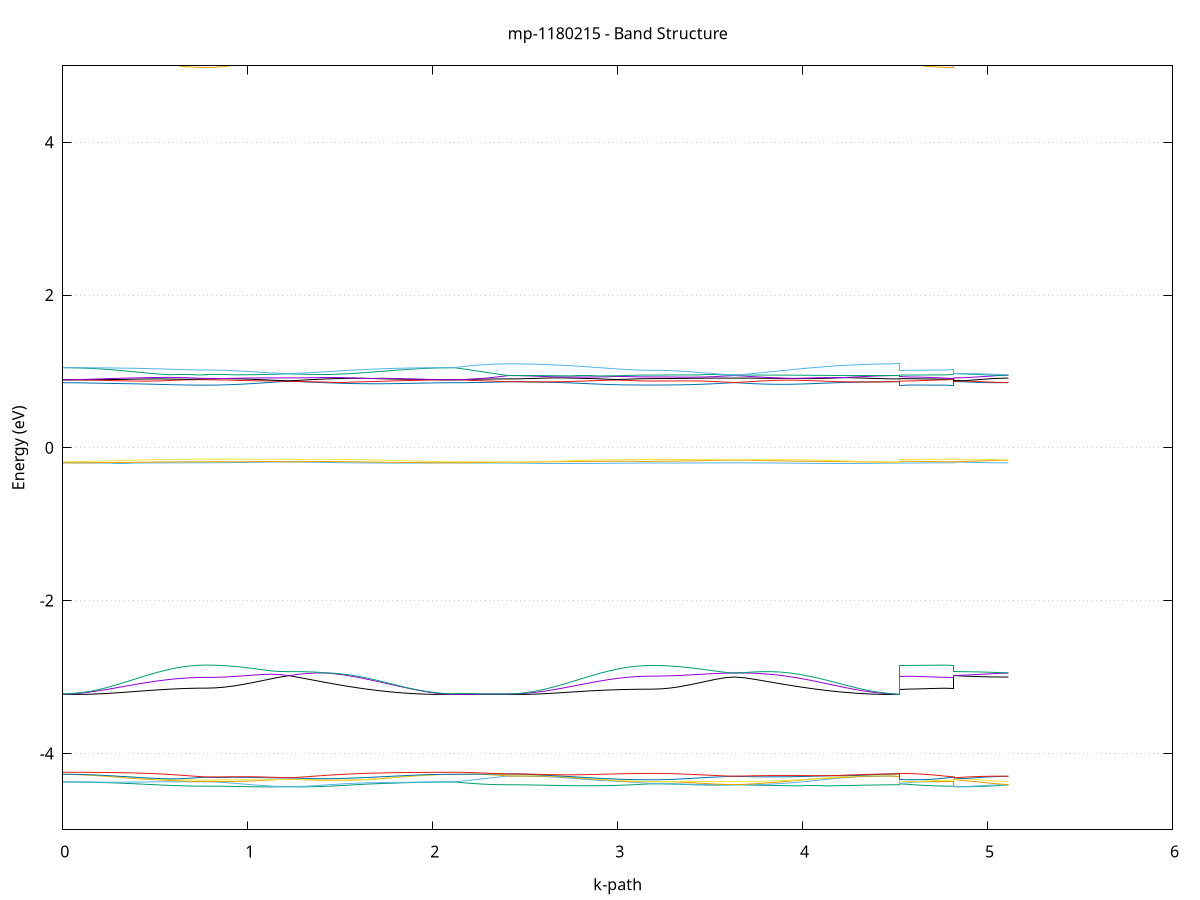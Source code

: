 set title 'mp-1180215 - Band Structure'
set xlabel 'k-path'
set ylabel 'Energy (eV)'
set grid y
set yrange [-5:5]
set terminal png size 800,600
set output 'mp-1180215_bands_gnuplot.png'
plot '-' using 1:2 with lines notitle, '-' using 1:2 with lines notitle, '-' using 1:2 with lines notitle, '-' using 1:2 with lines notitle, '-' using 1:2 with lines notitle, '-' using 1:2 with lines notitle, '-' using 1:2 with lines notitle, '-' using 1:2 with lines notitle, '-' using 1:2 with lines notitle, '-' using 1:2 with lines notitle, '-' using 1:2 with lines notitle, '-' using 1:2 with lines notitle, '-' using 1:2 with lines notitle, '-' using 1:2 with lines notitle, '-' using 1:2 with lines notitle, '-' using 1:2 with lines notitle, '-' using 1:2 with lines notitle, '-' using 1:2 with lines notitle, '-' using 1:2 with lines notitle, '-' using 1:2 with lines notitle, '-' using 1:2 with lines notitle, '-' using 1:2 with lines notitle, '-' using 1:2 with lines notitle, '-' using 1:2 with lines notitle, '-' using 1:2 with lines notitle, '-' using 1:2 with lines notitle, '-' using 1:2 with lines notitle, '-' using 1:2 with lines notitle, '-' using 1:2 with lines notitle, '-' using 1:2 with lines notitle, '-' using 1:2 with lines notitle, '-' using 1:2 with lines notitle, '-' using 1:2 with lines notitle, '-' using 1:2 with lines notitle, '-' using 1:2 with lines notitle, '-' using 1:2 with lines notitle, '-' using 1:2 with lines notitle, '-' using 1:2 with lines notitle, '-' using 1:2 with lines notitle, '-' using 1:2 with lines notitle, '-' using 1:2 with lines notitle, '-' using 1:2 with lines notitle, '-' using 1:2 with lines notitle, '-' using 1:2 with lines notitle, '-' using 1:2 with lines notitle, '-' using 1:2 with lines notitle, '-' using 1:2 with lines notitle, '-' using 1:2 with lines notitle, '-' using 1:2 with lines notitle, '-' using 1:2 with lines notitle, '-' using 1:2 with lines notitle, '-' using 1:2 with lines notitle, '-' using 1:2 with lines notitle, '-' using 1:2 with lines notitle, '-' using 1:2 with lines notitle, '-' using 1:2 with lines notitle, '-' using 1:2 with lines notitle, '-' using 1:2 with lines notitle, '-' using 1:2 with lines notitle, '-' using 1:2 with lines notitle, '-' using 1:2 with lines notitle, '-' using 1:2 with lines notitle, '-' using 1:2 with lines notitle, '-' using 1:2 with lines notitle
0.000000 -20.974605
0.048389 -20.974505
0.096778 -20.974305
0.145167 -20.973905
0.193556 -20.973405
0.241945 -20.972605
0.290334 -20.971805
0.338723 -20.970905
0.387112 -20.970005
0.435501 -20.969005
0.483890 -20.968005
0.532279 -20.967005
0.580668 -20.966005
0.629057 -20.965205
0.677446 -20.964405
0.725835 -20.963805
0.774224 -20.963405
0.774224 -20.963405
0.823890 -20.963405
0.873557 -20.963305
0.923223 -20.963205
0.972890 -20.963005
1.022556 -20.962805
1.072223 -20.962605
1.121889 -20.962305
1.171556 -20.962105
1.221222 -20.962005
1.221222 -20.962005
1.270888 -20.962205
1.320555 -20.962605
1.370221 -20.963205
1.419888 -20.963905
1.469554 -20.964705
1.519221 -20.965605
1.568887 -20.966605
1.618554 -20.967705
1.668220 -20.968705
1.717887 -20.969705
1.767553 -20.970705
1.817220 -20.971705
1.866886 -20.972505
1.916553 -20.973305
1.966219 -20.973905
2.015886 -20.974305
2.065552 -20.974505
2.115218 -20.974605
2.115218 -20.974605
2.164232 -20.974505
2.213245 -20.974205
2.262258 -20.973805
2.311272 -20.973105
2.360285 -20.972305
2.409298 -20.971405
2.409298 -20.971405
2.457687 -20.971405
2.506076 -20.971205
2.554465 -20.970805
2.602854 -20.970405
2.651243 -20.969805
2.699632 -20.969205
2.748021 -20.968505
2.796410 -20.967805
2.844799 -20.967005
2.893188 -20.966305
2.941577 -20.965705
2.989966 -20.965205
3.038355 -20.964705
3.086744 -20.964405
3.135133 -20.964205
3.183522 -20.964105
3.183522 -20.964105
3.233189 -20.964005
3.282855 -20.963905
3.332522 -20.963705
3.382188 -20.963505
3.431855 -20.963105
3.481521 -20.962805
3.531188 -20.962405
3.580854 -20.962105
3.630520 -20.961905
3.630520 -20.961905
3.680187 -20.962105
3.729853 -20.962405
3.779520 -20.962705
3.829186 -20.963205
3.878853 -20.963705
3.928519 -20.964405
3.978186 -20.965105
4.027852 -20.965805
4.077519 -20.966605
4.127185 -20.967505
4.176852 -20.968305
4.226518 -20.969005
4.276185 -20.969705
4.325851 -20.970305
4.375518 -20.970805
4.425184 -20.971205
4.474850 -20.971405
4.524517 -20.971405
4.524517 -20.964105
4.573530 -20.964105
4.622544 -20.964005
4.671557 -20.963905
4.720570 -20.963705
4.769584 -20.963505
4.818597 -20.963405
4.818597 -20.962005
4.867610 -20.962005
4.916624 -20.962005
4.965637 -20.962005
5.014650 -20.961905
5.063664 -20.961905
5.112677 -20.961905
e
0.000000 -20.964805
0.048389 -20.964805
0.096778 -20.964705
0.145167 -20.964505
0.193556 -20.964305
0.241945 -20.963905
0.290334 -20.963605
0.338723 -20.963305
0.387112 -20.962905
0.435501 -20.962705
0.483890 -20.962405
0.532279 -20.962305
0.580668 -20.962205
0.629057 -20.962305
0.677446 -20.962405
0.725835 -20.962705
0.774224 -20.962905
0.774224 -20.962905
0.823890 -20.962905
0.873557 -20.962805
0.923223 -20.962705
0.972890 -20.962405
1.022556 -20.962205
1.072223 -20.961905
1.121889 -20.961605
1.171556 -20.961405
1.221222 -20.961405
1.221222 -20.961405
1.270888 -20.961205
1.320555 -20.961105
1.370221 -20.961105
1.419888 -20.961205
1.469554 -20.961305
1.519221 -20.961505
1.568887 -20.961705
1.618554 -20.962005
1.668220 -20.962305
1.717887 -20.962605
1.767553 -20.963005
1.817220 -20.963505
1.866886 -20.963905
1.916553 -20.964205
1.966219 -20.964505
2.015886 -20.964705
2.065552 -20.964805
2.115218 -20.964805
2.115218 -20.964805
2.164232 -20.965705
2.213245 -20.966805
2.262258 -20.968005
2.311272 -20.969105
2.360285 -20.970305
2.409298 -20.971105
2.409298 -20.971105
2.457687 -20.971105
2.506076 -20.971005
2.554465 -20.970605
2.602854 -20.970205
2.651243 -20.969605
2.699632 -20.968905
2.748021 -20.968205
2.796410 -20.967405
2.844799 -20.966505
2.893188 -20.965605
2.941577 -20.964805
2.989966 -20.964005
3.038355 -20.963205
3.086744 -20.962605
3.135133 -20.962005
3.183522 -20.961805
3.183522 -20.961805
3.233189 -20.961805
3.282855 -20.961705
3.332522 -20.961705
3.382188 -20.961605
3.431855 -20.961605
3.481521 -20.961505
3.531188 -20.961505
3.580854 -20.961605
3.630520 -20.961705
3.630520 -20.961705
3.680187 -20.961605
3.729853 -20.961905
3.779520 -20.962305
3.829186 -20.962805
3.878853 -20.963405
3.928519 -20.964105
3.978186 -20.964805
4.027852 -20.965605
4.077519 -20.966405
4.127185 -20.967205
4.176852 -20.968005
4.226518 -20.968805
4.276185 -20.969505
4.325851 -20.970105
4.375518 -20.970605
4.425184 -20.970905
4.474850 -20.971105
4.524517 -20.971105
4.524517 -20.961805
4.573530 -20.961905
4.622544 -20.962105
4.671557 -20.962305
4.720570 -20.962605
4.769584 -20.962805
4.818597 -20.962905
4.818597 -20.961405
4.867610 -20.961405
4.916624 -20.961405
4.965637 -20.961505
5.014650 -20.961605
5.063664 -20.961605
5.112677 -20.961705
e
0.000000 -20.964505
0.048389 -20.964505
0.096778 -20.964405
0.145167 -20.964205
0.193556 -20.964005
0.241945 -20.963705
0.290334 -20.963305
0.338723 -20.962905
0.387112 -20.962505
0.435501 -20.962105
0.483890 -20.961705
0.532279 -20.961305
0.580668 -20.961005
0.629057 -20.960705
0.677446 -20.960505
0.725835 -20.960405
0.774224 -20.960305
0.774224 -20.960305
0.823890 -20.960305
0.873557 -20.960305
0.923223 -20.960405
0.972890 -20.960505
1.022556 -20.960505
1.072223 -20.960605
1.121889 -20.960805
1.171556 -20.961005
1.221222 -20.961105
1.221222 -20.961105
1.270888 -20.961105
1.320555 -20.961105
1.370221 -20.961005
1.419888 -20.961005
1.469554 -20.961105
1.519221 -20.961305
1.568887 -20.961605
1.618554 -20.961905
1.668220 -20.962305
1.717887 -20.962605
1.767553 -20.963005
1.817220 -20.963305
1.866886 -20.963705
1.916553 -20.964005
1.966219 -20.964205
2.015886 -20.964405
2.065552 -20.964505
2.115218 -20.964505
2.115218 -20.964505
2.164232 -20.963705
2.213245 -20.962905
2.262258 -20.962205
2.311272 -20.961705
2.360285 -20.961405
2.409298 -20.961305
2.409298 -20.961305
2.457687 -20.961305
2.506076 -20.961305
2.554465 -20.961205
2.602854 -20.961005
2.651243 -20.960805
2.699632 -20.960705
2.748021 -20.960505
2.796410 -20.960305
2.844799 -20.960205
2.893188 -20.960105
2.941577 -20.960105
2.989966 -20.960205
3.038355 -20.960305
3.086744 -20.960505
3.135133 -20.960705
3.183522 -20.960905
3.183522 -20.960905
3.233189 -20.960905
3.282855 -20.960905
3.332522 -20.960905
3.382188 -20.960905
3.431855 -20.960805
3.481521 -20.960805
3.531188 -20.960905
3.580854 -20.960905
3.630520 -20.961005
3.630520 -20.961005
3.680187 -20.960905
3.729853 -20.960605
3.779520 -20.960405
3.829186 -20.960205
3.878853 -20.960105
3.928519 -20.960005
3.978186 -20.960005
4.027852 -20.960005
4.077519 -20.960105
4.127185 -20.960305
4.176852 -20.960405
4.226518 -20.960605
4.276185 -20.960805
4.325851 -20.961005
4.375518 -20.961205
4.425184 -20.961305
4.474850 -20.961305
4.524517 -20.961305
4.524517 -20.960905
4.573530 -20.960805
4.622544 -20.960705
4.671557 -20.960605
4.720570 -20.960405
4.769584 -20.960405
4.818597 -20.960305
4.818597 -20.961105
4.867610 -20.961105
4.916624 -20.961005
4.965637 -20.961005
5.014650 -20.961005
5.063664 -20.961005
5.112677 -20.961005
e
0.000000 -14.270905
0.048389 -14.271005
0.096778 -14.271005
0.145167 -14.271005
0.193556 -14.271005
0.241945 -14.270805
0.290334 -14.270605
0.338723 -14.270305
0.387112 -14.270005
0.435501 -14.269605
0.483890 -14.269105
0.532279 -14.268505
0.580668 -14.267805
0.629057 -14.267105
0.677446 -14.266405
0.725835 -14.265705
0.774224 -14.265205
0.774224 -14.265205
0.823890 -14.265105
0.873557 -14.265005
0.923223 -14.264805
0.972890 -14.264505
1.022556 -14.264105
1.072223 -14.263705
1.121889 -14.263305
1.171556 -14.263005
1.221222 -14.262905
1.221222 -14.262905
1.270888 -14.263105
1.320555 -14.263605
1.370221 -14.264405
1.419888 -14.265405
1.469554 -14.266305
1.519221 -14.267205
1.568887 -14.268005
1.618554 -14.268805
1.668220 -14.269305
1.717887 -14.269805
1.767553 -14.270205
1.817220 -14.270505
1.866886 -14.270705
1.916553 -14.270905
1.966219 -14.271005
2.015886 -14.271005
2.065552 -14.271005
2.115218 -14.270905
2.115218 -14.270905
2.164232 -14.270805
2.213245 -14.270605
2.262258 -14.270305
2.311272 -14.269805
2.360285 -14.269105
2.409298 -14.268405
2.409298 -14.268405
2.457687 -14.268405
2.506076 -14.268305
2.554465 -14.268305
2.602854 -14.268205
2.651243 -14.268205
2.699632 -14.268205
2.748021 -14.268205
2.796410 -14.268305
2.844799 -14.268405
2.893188 -14.268405
2.941577 -14.268605
2.989966 -14.268705
3.038355 -14.268705
3.086744 -14.268805
3.135133 -14.268905
3.183522 -14.268905
3.183522 -14.268905
3.233189 -14.268705
3.282855 -14.268305
3.332522 -14.267705
3.382188 -14.266805
3.431855 -14.265805
3.481521 -14.264605
3.531188 -14.263405
3.580854 -14.262405
3.630520 -14.261705
3.630520 -14.261705
3.680187 -14.262105
3.729853 -14.262705
3.779520 -14.263305
3.829186 -14.263905
3.878853 -14.264505
3.928519 -14.265005
3.978186 -14.265505
4.027852 -14.266005
4.077519 -14.266405
4.127185 -14.266805
4.176852 -14.267205
4.226518 -14.267505
4.276185 -14.267705
4.325851 -14.267905
4.375518 -14.268205
4.425184 -14.268305
4.474850 -14.268405
4.524517 -14.268405
4.524517 -14.268905
4.573530 -14.268805
4.622544 -14.268405
4.671557 -14.267805
4.720570 -14.267005
4.769584 -14.266105
4.818597 -14.265205
4.818597 -14.262905
4.867610 -14.262905
4.916624 -14.262705
4.965637 -14.262605
5.014650 -14.262305
5.063664 -14.262005
5.112677 -14.261705
e
0.000000 -14.263005
0.048389 -14.262905
0.096778 -14.262805
0.145167 -14.262605
0.193556 -14.262405
0.241945 -14.262205
0.290334 -14.262005
0.338723 -14.261805
0.387112 -14.261805
0.435501 -14.261805
0.483890 -14.261905
0.532279 -14.262205
0.580668 -14.262505
0.629057 -14.263005
0.677446 -14.263605
0.725835 -14.264205
0.774224 -14.264705
0.774224 -14.264705
0.823890 -14.264705
0.873557 -14.264305
0.923223 -14.263905
0.972890 -14.263205
1.022556 -14.262405
1.072223 -14.261505
1.121889 -14.260605
1.171556 -14.259605
1.221222 -14.258905
1.221222 -14.258905
1.270888 -14.259505
1.320555 -14.259805
1.370221 -14.259905
1.419888 -14.259905
1.469554 -14.260005
1.519221 -14.260105
1.568887 -14.260205
1.618554 -14.260405
1.668220 -14.260705
1.717887 -14.261005
1.767553 -14.261305
1.817220 -14.261605
1.866886 -14.262005
1.916553 -14.262405
1.966219 -14.262605
2.015886 -14.262805
2.065552 -14.262905
2.115218 -14.263005
2.115218 -14.263005
2.164232 -14.263705
2.213245 -14.264705
2.262258 -14.265605
2.311272 -14.266605
2.360285 -14.267505
2.409298 -14.268205
2.409298 -14.268205
2.457687 -14.268305
2.506076 -14.268205
2.554465 -14.268005
2.602854 -14.267705
2.651243 -14.267305
2.699632 -14.266705
2.748021 -14.266005
2.796410 -14.265105
2.844799 -14.264205
2.893188 -14.263205
2.941577 -14.262205
2.989966 -14.261205
3.038355 -14.260305
3.086744 -14.259505
3.135133 -14.258905
3.183522 -14.258605
3.183522 -14.258605
3.233189 -14.258705
3.282855 -14.258805
3.332522 -14.259105
3.382188 -14.259405
3.431855 -14.259705
3.481521 -14.260105
3.531188 -14.260605
3.580854 -14.261105
3.630520 -14.261605
3.630520 -14.261605
3.680187 -14.261405
3.729853 -14.261605
3.779520 -14.262005
3.829186 -14.262605
3.878853 -14.263205
3.928519 -14.263905
3.978186 -14.264505
4.027852 -14.265205
4.077519 -14.265805
4.127185 -14.266305
4.176852 -14.266805
4.226518 -14.267205
4.276185 -14.267605
4.325851 -14.267905
4.375518 -14.268105
4.425184 -14.268205
4.474850 -14.268205
4.524517 -14.268205
4.524517 -14.258605
4.573530 -14.259005
4.622544 -14.260005
4.671557 -14.261205
4.720570 -14.262505
4.769584 -14.263705
4.818597 -14.264705
4.818597 -14.258905
4.867610 -14.259205
4.916624 -14.259705
4.965637 -14.260205
5.014650 -14.260705
5.063664 -14.261105
5.112677 -14.261605
e
0.000000 -14.262805
0.048389 -14.262805
0.096778 -14.262505
0.145167 -14.262105
0.193556 -14.261605
0.241945 -14.260805
0.290334 -14.259905
0.338723 -14.259005
0.387112 -14.258005
0.435501 -14.257005
0.483890 -14.255905
0.532279 -14.255005
0.580668 -14.254205
0.629057 -14.253505
0.677446 -14.253005
0.725835 -14.252705
0.774224 -14.252605
0.774224 -14.252605
0.823890 -14.252705
0.873557 -14.253005
0.923223 -14.253605
0.972890 -14.254205
1.022556 -14.254905
1.072223 -14.255805
1.121889 -14.256805
1.171556 -14.257805
1.221222 -14.258705
1.221222 -14.258705
1.270888 -14.257905
1.320555 -14.257205
1.370221 -14.256805
1.419888 -14.256505
1.469554 -14.256405
1.519221 -14.256605
1.568887 -14.256905
1.618554 -14.257305
1.668220 -14.257905
1.717887 -14.258505
1.767553 -14.259305
1.817220 -14.260105
1.866886 -14.260905
1.916553 -14.261505
1.966219 -14.262005
2.015886 -14.262505
2.065552 -14.262705
2.115218 -14.262805
2.115218 -14.262805
2.164232 -14.262105
2.213245 -14.261405
2.262258 -14.260905
2.311272 -14.260405
2.360285 -14.260105
2.409298 -14.260005
2.409298 -14.260005
2.457687 -14.260005
2.506076 -14.259805
2.554465 -14.259405
2.602854 -14.258905
2.651243 -14.258305
2.699632 -14.257705
2.748021 -14.257005
2.796410 -14.256405
2.844799 -14.255805
2.893188 -14.255305
2.941577 -14.255005
2.989966 -14.254805
3.038355 -14.254805
3.086744 -14.254905
3.135133 -14.254905
3.183522 -14.255005
3.183522 -14.255005
3.233189 -14.255105
3.282855 -14.255205
3.332522 -14.255405
3.382188 -14.255705
3.431855 -14.256105
3.481521 -14.256405
3.531188 -14.256805
3.580854 -14.257205
3.630520 -14.257405
3.630520 -14.257405
3.680187 -14.257105
3.729853 -14.256605
3.779520 -14.256105
3.829186 -14.255505
3.878853 -14.255105
3.928519 -14.255005
3.978186 -14.255005
4.027852 -14.255305
4.077519 -14.255605
4.127185 -14.256205
4.176852 -14.256805
4.226518 -14.257505
4.276185 -14.258205
4.325851 -14.258805
4.375518 -14.259405
4.425184 -14.259705
4.474850 -14.259905
4.524517 -14.260005
4.524517 -14.255005
4.573530 -14.254705
4.622544 -14.254105
4.671557 -14.253505
4.720570 -14.253005
4.769584 -14.252705
4.818597 -14.252605
4.818597 -14.258705
4.867610 -14.258405
4.916624 -14.258005
4.965637 -14.257705
5.014650 -14.257505
5.063664 -14.257405
5.112677 -14.257405
e
0.000000 -6.262505
0.048389 -6.265005
0.096778 -6.271705
0.145167 -6.282205
0.193556 -6.296105
0.241945 -6.312905
0.290334 -6.331805
0.338723 -6.352005
0.387112 -6.372805
0.435501 -6.393305
0.483890 -6.412705
0.532279 -6.430505
0.580668 -6.445905
0.629057 -6.458505
0.677446 -6.467805
0.725835 -6.473505
0.774224 -6.475405
0.774224 -6.475405
0.823890 -6.475105
0.873557 -6.473905
0.923223 -6.472105
0.972890 -6.469505
1.022556 -6.466505
1.072223 -6.463105
1.121889 -6.460005
1.171556 -6.457805
1.221222 -6.457105
1.221222 -6.457105
1.270888 -6.457405
1.320555 -6.457305
1.370221 -6.455605
1.419888 -6.451505
1.469554 -6.444605
1.519221 -6.434705
1.568887 -6.422005
1.618554 -6.406805
1.668220 -6.389505
1.717887 -6.370805
1.767553 -6.351305
1.817220 -6.331905
1.866886 -6.313505
1.916553 -6.296805
1.966219 -6.282805
2.015886 -6.272105
2.065552 -6.265105
2.115218 -6.262505
2.115218 -6.262505
2.164232 -6.262505
2.213245 -6.262405
2.262258 -6.262205
2.311272 -6.262105
2.360285 -6.261705
2.409298 -6.261505
2.409298 -6.261505
2.457687 -6.263805
2.506076 -6.270405
2.554465 -6.281105
2.602854 -6.295405
2.651243 -6.312505
2.699632 -6.331705
2.748021 -6.352205
2.796410 -6.373105
2.844799 -6.393705
2.893188 -6.413205
2.941577 -6.430805
2.989966 -6.446105
3.038355 -6.458505
3.086744 -6.467605
3.135133 -6.473205
3.183522 -6.475105
3.183522 -6.475105
3.233189 -6.474705
3.282855 -6.473505
3.332522 -6.471405
3.382188 -6.468505
3.431855 -6.464805
3.481521 -6.460405
3.531188 -6.455105
3.580854 -6.449305
3.630520 -6.443105
3.630520 -6.443105
3.680187 -6.448505
3.729853 -6.451605
3.779520 -6.451905
3.829186 -6.449005
3.878853 -6.443005
3.928519 -6.433705
3.978186 -6.421405
4.027852 -6.406405
4.077519 -6.389205
4.127185 -6.370405
4.176852 -6.350805
4.226518 -6.331105
4.276185 -6.312405
4.325851 -6.295605
4.375518 -6.281405
4.425184 -6.270605
4.474850 -6.263905
4.524517 -6.261505
4.524517 -6.475105
4.573530 -6.475105
4.622544 -6.475205
4.671557 -6.475305
4.720570 -6.475305
4.769584 -6.475405
4.818597 -6.475405
4.818597 -6.457105
4.867610 -6.456605
4.916624 -6.455305
4.965637 -6.453205
5.014650 -6.450405
5.063664 -6.446905
5.112677 -6.443105
e
0.000000 -6.259805
0.048389 -6.261405
0.096778 -6.265705
0.145167 -6.272405
0.193556 -6.281305
0.241945 -6.291705
0.290334 -6.303405
0.338723 -6.315805
0.387112 -6.328305
0.435501 -6.340605
0.483890 -6.352105
0.532279 -6.362405
0.580668 -6.371105
0.629057 -6.378005
0.677446 -6.383005
0.725835 -6.386005
0.774224 -6.387005
0.774224 -6.387005
0.823890 -6.387705
0.873557 -6.389705
0.923223 -6.392905
0.972890 -6.396905
1.022556 -6.401505
1.072223 -6.406805
1.121889 -6.413205
1.171556 -6.417005
1.221222 -6.417205
1.221222 -6.417205
1.270888 -6.418305
1.320555 -6.417705
1.370221 -6.415005
1.419888 -6.410205
1.469554 -6.403105
1.519221 -6.393905
1.568887 -6.382705
1.618554 -6.369905
1.668220 -6.355805
1.717887 -6.340805
1.767553 -6.325605
1.817220 -6.310705
1.866886 -6.296805
1.916553 -6.284405
1.966219 -6.274105
2.015886 -6.266305
2.065552 -6.261505
2.115218 -6.259805
2.115218 -6.259805
2.164232 -6.260005
2.213245 -6.260305
2.262258 -6.260605
2.311272 -6.260905
2.360285 -6.261205
2.409298 -6.261405
2.409298 -6.261405
2.457687 -6.263305
2.506076 -6.267905
2.554465 -6.274605
2.602854 -6.283005
2.651243 -6.292805
2.699632 -6.303505
2.748021 -6.314705
2.796410 -6.326105
2.844799 -6.337205
2.893188 -6.347605
2.941577 -6.357105
2.989966 -6.365305
3.038355 -6.371905
3.086744 -6.377105
3.135133 -6.380705
3.183522 -6.382005
3.183522 -6.382005
3.233189 -6.383205
3.282855 -6.386705
3.332522 -6.392405
3.382188 -6.399805
3.431855 -6.408405
3.481521 -6.417605
3.531188 -6.426905
3.580854 -6.435605
3.630520 -6.442905
3.630520 -6.442905
3.680187 -6.436305
3.729853 -6.429505
3.779520 -6.422505
3.829186 -6.414705
3.878853 -6.405705
3.928519 -6.395305
3.978186 -6.383505
4.027852 -6.370405
4.077519 -6.356305
4.127185 -6.341505
4.176852 -6.326705
4.226518 -6.312205
4.276185 -6.298705
4.325851 -6.286605
4.375518 -6.276505
4.425184 -6.268605
4.474850 -6.263405
4.524517 -6.261405
4.524517 -6.382005
4.573530 -6.382905
4.622544 -6.384205
4.671557 -6.385405
4.720570 -6.386305
4.769584 -6.386805
4.818597 -6.387005
4.818597 -6.417205
4.867610 -6.421005
4.916624 -6.425205
4.965637 -6.429605
5.014650 -6.434205
5.063664 -6.438705
5.112677 -6.442905
e
0.000000 -6.259705
0.048389 -6.260405
0.096778 -6.263105
0.145167 -6.267905
0.193556 -6.274705
0.241945 -6.283105
0.290334 -6.292805
0.338723 -6.303505
0.387112 -6.314705
0.435501 -6.326105
0.483890 -6.337105
0.532279 -6.347505
0.580668 -6.356705
0.629057 -6.364405
0.677446 -6.370205
0.725835 -6.373905
0.774224 -6.375105
0.774224 -6.375105
0.823890 -6.376305
0.873557 -6.379705
0.923223 -6.385005
0.972890 -6.391705
1.022556 -6.399305
1.072223 -6.406205
1.121889 -6.410605
1.171556 -6.414405
1.221222 -6.417005
1.221222 -6.417005
1.270888 -6.413205
1.320555 -6.406505
1.370221 -6.397705
1.419888 -6.387605
1.469554 -6.376405
1.519221 -6.364505
1.568887 -6.352105
1.618554 -6.339505
1.668220 -6.327005
1.717887 -6.314705
1.767553 -6.303005
1.817220 -6.292205
1.866886 -6.282605
1.916553 -6.274305
1.966219 -6.267705
2.015886 -6.263005
2.065552 -6.260405
2.115218 -6.259705
2.115218 -6.259705
2.164232 -6.259505
2.213245 -6.259305
2.262258 -6.259305
2.311272 -6.259205
2.360285 -6.259105
2.409298 -6.259005
2.409298 -6.259005
2.457687 -6.259705
2.506076 -6.262105
2.554465 -6.266805
2.602854 -6.273705
2.651243 -6.282405
2.699632 -6.292805
2.748021 -6.304305
2.796410 -6.316605
2.844799 -6.329005
2.893188 -6.341105
2.941577 -6.352405
2.989966 -6.362405
3.038355 -6.370605
3.086744 -6.376405
3.135133 -6.379505
3.183522 -6.380505
3.183522 -6.380505
3.233189 -6.381205
3.282855 -6.383105
3.332522 -6.386105
3.382188 -6.389905
3.431855 -6.394105
3.481521 -6.398305
3.531188 -6.401905
3.580854 -6.404505
3.630520 -6.405505
3.630520 -6.405505
3.680187 -6.404305
3.729853 -6.400605
3.779520 -6.394305
3.829186 -6.385705
3.878853 -6.375505
3.928519 -6.364105
3.978186 -6.352005
4.027852 -6.339405
4.077519 -6.326805
4.127185 -6.314305
4.176852 -6.302505
4.226518 -6.291405
4.276185 -6.281605
4.325851 -6.273305
4.375518 -6.266805
4.425184 -6.262105
4.474850 -6.259605
4.524517 -6.259005
4.524517 -6.380505
4.573530 -6.379505
4.622544 -6.378205
4.671557 -6.377005
4.720570 -6.376005
4.769584 -6.375305
4.818597 -6.375105
4.818597 -6.417005
4.867610 -6.413705
4.916624 -6.410805
4.965637 -6.408505
5.014650 -6.406805
5.063664 -6.405805
5.112677 -6.405505
e
0.000000 -4.373705
0.048389 -4.374105
0.096778 -4.375305
0.145167 -4.377405
0.193556 -4.380205
0.241945 -4.383705
0.290334 -4.387805
0.338723 -4.392505
0.387112 -4.397505
0.435501 -4.402905
0.483890 -4.408405
0.532279 -4.413905
0.580668 -4.418905
0.629057 -4.423305
0.677446 -4.426605
0.725835 -4.428705
0.774224 -4.429405
0.774224 -4.429405
0.823890 -4.429705
0.873557 -4.430605
0.923223 -4.432105
0.972890 -4.434205
1.022556 -4.436405
1.072223 -4.438305
1.121889 -4.439205
1.171556 -4.438705
1.221222 -4.436705
1.221222 -4.436705
1.270888 -4.438505
1.320555 -4.438205
1.370221 -4.435805
1.419888 -4.431605
1.469554 -4.425805
1.519221 -4.419105
1.568887 -4.412105
1.618554 -4.405405
1.668220 -4.399605
1.717887 -4.394705
1.767553 -4.390505
1.817220 -4.386705
1.866886 -4.383305
1.916553 -4.380205
1.966219 -4.377505
2.015886 -4.375405
2.065552 -4.374105
2.115218 -4.373705
2.115218 -4.373705
2.164232 -4.384405
2.213245 -4.393605
2.262258 -4.401105
2.311272 -4.406505
2.360285 -4.409805
2.409298 -4.410905
2.409298 -4.410905
2.457687 -4.411305
2.506076 -4.412505
2.554465 -4.414205
2.602854 -4.416405
2.651243 -4.418705
2.699632 -4.420905
2.748021 -4.422705
2.796410 -4.423905
2.844799 -4.424305
2.893188 -4.423705
2.941577 -4.422005
2.989966 -4.419205
3.038355 -4.415105
3.086744 -4.409805
3.135133 -4.403605
3.183522 -4.398405
3.183522 -4.398405
3.233189 -4.398805
3.282855 -4.399805
3.332522 -4.403805
3.382188 -4.408305
3.431855 -4.411805
3.481521 -4.413905
3.531188 -4.414405
3.580854 -4.413205
3.630520 -4.410905
3.630520 -4.410905
3.680187 -4.412605
3.729853 -4.414605
3.779520 -4.416805
3.829186 -4.419205
3.878853 -4.421405
3.928519 -4.423305
3.978186 -4.424705
4.027852 -4.425405
4.077519 -4.425405
4.127185 -4.424605
4.176852 -4.423205
4.226518 -4.421305
4.276185 -4.419005
4.325851 -4.416605
4.375518 -4.414405
4.425184 -4.412605
4.474850 -4.411405
4.524517 -4.410905
4.524517 -4.398405
4.573530 -4.405905
4.622544 -4.414105
4.671557 -4.420705
4.720570 -4.425505
4.769584 -4.428505
4.818597 -4.429405
4.818597 -4.436705
4.867610 -4.437405
4.916624 -4.435905
4.965637 -4.432405
5.014650 -4.427005
5.063664 -4.419705
5.112677 -4.410905
e
0.000000 -4.373505
0.048389 -4.373705
0.096778 -4.374305
0.145167 -4.375205
0.193556 -4.376105
0.241945 -4.376805
0.290334 -4.377105
0.338723 -4.376905
0.387112 -4.376005
0.435501 -4.374505
0.483890 -4.372805
0.532279 -4.371605
0.580668 -4.371305
0.629057 -4.371605
0.677446 -4.372005
0.725835 -4.371805
0.774224 -4.371305
0.774224 -4.371305
0.823890 -4.374405
0.873557 -4.381705
0.923223 -4.390905
0.972890 -4.400805
1.022556 -4.410505
1.072223 -4.419405
1.121889 -4.426905
1.171556 -4.432805
1.221222 -4.436705
1.221222 -4.436705
1.270888 -4.433005
1.320555 -4.427705
1.370221 -4.421205
1.419888 -4.413605
1.469554 -4.405705
1.519221 -4.398105
1.568887 -4.391805
1.618554 -4.387305
1.668220 -4.384505
1.717887 -4.382505
1.767553 -4.380905
1.817220 -4.379505
1.866886 -4.378005
1.916553 -4.376605
1.966219 -4.375305
2.015886 -4.374305
2.065552 -4.373705
2.115218 -4.373505
2.115218 -4.373505
2.164232 -4.361505
2.213245 -4.348505
2.262258 -4.334905
2.311272 -4.321405
2.360285 -4.308305
2.409298 -4.296405
2.409298 -4.296405
2.457687 -4.296805
2.506076 -4.298205
2.554465 -4.300605
2.602854 -4.304205
2.651243 -4.309205
2.699632 -4.315705
2.748021 -4.324205
2.796410 -4.333705
2.844799 -4.343005
2.893188 -4.351405
2.941577 -4.358705
2.989966 -4.364605
3.038355 -4.370105
3.086744 -4.378005
3.135133 -4.386705
3.183522 -4.392705
3.183522 -4.392705
3.233189 -4.394605
3.282855 -4.398905
3.332522 -4.401305
3.382188 -4.403105
3.431855 -4.404805
3.481521 -4.406405
3.531188 -4.407905
3.580854 -4.409405
3.630520 -4.410905
3.630520 -4.410905
3.680187 -4.410905
3.729853 -4.410005
3.779520 -4.407105
3.829186 -4.402105
3.878853 -4.395305
3.928519 -4.386805
3.978186 -4.376805
4.027852 -4.365705
4.077519 -4.353805
4.127185 -4.341305
4.176852 -4.328705
4.226518 -4.316605
4.276185 -4.308405
4.325851 -4.304105
4.375518 -4.300705
4.425184 -4.298205
4.474850 -4.296705
4.524517 -4.296405
4.524517 -4.392705
4.573530 -4.384005
4.622544 -4.373105
4.671557 -4.371105
4.720570 -4.371205
4.769584 -4.371305
4.818597 -4.371305
4.818597 -4.436705
4.867610 -4.434105
4.916624 -4.429705
4.965637 -4.423805
5.014650 -4.417305
5.063664 -4.411405
5.112677 -4.410905
e
0.000000 -4.274305
0.048389 -4.276105
0.096778 -4.279905
0.145167 -4.285505
0.193556 -4.292705
0.241945 -4.301205
0.290334 -4.310305
0.338723 -4.319605
0.387112 -4.328605
0.435501 -4.336605
0.483890 -4.343305
0.532279 -4.349005
0.580668 -4.354405
0.629057 -4.359605
0.677446 -4.364005
0.725835 -4.367305
0.774224 -4.368705
0.774224 -4.368705
0.823890 -4.368805
0.873557 -4.368605
0.923223 -4.367505
0.972890 -4.364805
1.022556 -4.360405
1.072223 -4.354505
1.121889 -4.347705
1.171556 -4.346205
1.221222 -4.346205
1.221222 -4.346205
1.270888 -4.346205
1.320555 -4.346305
1.370221 -4.347605
1.419888 -4.350605
1.469554 -4.352405
1.519221 -4.352305
1.568887 -4.349705
1.618554 -4.345405
1.668220 -4.339305
1.717887 -4.331205
1.767553 -4.321605
1.817220 -4.311605
1.866886 -4.301905
1.916553 -4.293105
1.966219 -4.285705
2.015886 -4.280005
2.065552 -4.276105
2.115218 -4.274305
2.115218 -4.274305
2.164232 -4.275005
2.213245 -4.275705
2.262258 -4.276705
2.311272 -4.280005
2.360285 -4.286505
2.409298 -4.296305
2.409298 -4.296305
2.457687 -4.296405
2.506076 -4.296805
2.554465 -4.297305
2.602854 -4.298605
2.651243 -4.301905
2.699632 -4.309005
2.748021 -4.316905
2.796410 -4.324605
2.844799 -4.332405
2.893188 -4.340305
2.941577 -4.348605
2.989966 -4.357405
3.038355 -4.365705
3.086744 -4.369805
3.135133 -4.370805
3.183522 -4.370105
3.183522 -4.370105
3.233189 -4.370005
3.282855 -4.371305
3.332522 -4.375305
3.382188 -4.381305
3.431855 -4.388305
3.481521 -4.395205
3.531188 -4.401405
3.580854 -4.406205
3.630520 -4.408805
3.630520 -4.408805
3.680187 -4.405305
3.729853 -4.399205
3.779520 -4.391605
3.829186 -4.382905
3.878853 -4.373205
3.928519 -4.362905
3.978186 -4.352205
4.027852 -4.341405
4.077519 -4.333005
4.127185 -4.326205
4.176852 -4.319605
4.226518 -4.313605
4.276185 -4.306105
4.325851 -4.299905
4.375518 -4.297705
4.425184 -4.296905
4.474850 -4.296505
4.524517 -4.296305
4.524517 -4.370105
4.573530 -4.370205
4.622544 -4.369705
4.671557 -4.369105
4.720570 -4.368905
4.769584 -4.368805
4.818597 -4.368705
4.818597 -4.346205
4.867610 -4.354505
4.916624 -4.366105
4.965637 -4.378005
5.014650 -4.389705
5.063664 -4.400705
5.112677 -4.408805
e
0.000000 -4.274305
0.048389 -4.275205
0.096778 -4.277705
0.145167 -4.281705
0.193556 -4.287105
0.241945 -4.293905
0.290334 -4.301805
0.338723 -4.310305
0.387112 -4.319005
0.435501 -4.327405
0.483890 -4.334805
0.532279 -4.340205
0.580668 -4.343205
0.629057 -4.345905
0.677446 -4.348505
0.725835 -4.350305
0.774224 -4.350905
0.774224 -4.350905
0.823890 -4.349705
0.873557 -4.347705
0.923223 -4.346205
0.972890 -4.345605
1.022556 -4.345505
1.072223 -4.345705
1.121889 -4.345905
1.171556 -4.341405
1.221222 -4.338705
1.221222 -4.338705
1.270888 -4.340505
1.320555 -4.344005
1.370221 -4.346905
1.419888 -4.348305
1.469554 -4.349705
1.519221 -4.350205
1.568887 -4.349005
1.618554 -4.344105
1.668220 -4.336105
1.717887 -4.326705
1.767553 -4.316705
1.817220 -4.306905
1.866886 -4.297705
1.916553 -4.289605
1.966219 -4.283005
2.015886 -4.278205
2.065552 -4.275305
2.115218 -4.274305
2.115218 -4.274305
2.164232 -4.274405
2.213245 -4.275105
2.262258 -4.276305
2.311272 -4.276705
2.360285 -4.277005
2.409298 -4.277105
2.409298 -4.277105
2.457687 -4.277805
2.506076 -4.279905
2.554465 -4.283505
2.602854 -4.289305
2.651243 -4.296405
2.699632 -4.302005
2.748021 -4.308305
2.796410 -4.316005
2.844799 -4.324705
2.893188 -4.334105
2.941577 -4.343305
2.989966 -4.351505
3.038355 -4.358105
3.086744 -4.363505
3.135133 -4.367405
3.183522 -4.369805
3.183522 -4.369805
3.233189 -4.369705
3.282855 -4.369305
3.332522 -4.368805
3.382188 -4.368405
3.431855 -4.368205
3.481521 -4.368305
3.531188 -4.368705
3.580854 -4.369105
3.630520 -4.369305
3.630520 -4.369305
3.680187 -4.369005
3.729853 -4.367805
3.779520 -4.365605
3.829186 -4.362205
3.878853 -4.357805
3.928519 -4.352505
3.978186 -4.346505
4.027852 -4.339905
4.077519 -4.330905
4.127185 -4.320805
4.176852 -4.311605
4.226518 -4.303405
4.276185 -4.296705
4.325851 -4.290105
4.375518 -4.284005
4.425184 -4.280005
4.474850 -4.277805
4.524517 -4.277105
4.524517 -4.369805
4.573530 -4.369605
4.622544 -4.369305
4.671557 -4.360705
4.720570 -4.353805
4.769584 -4.351405
4.818597 -4.350905
4.818597 -4.338705
4.867610 -4.331205
4.916624 -4.338505
4.965637 -4.348605
5.014650 -4.358305
5.063664 -4.366105
5.112677 -4.369305
e
0.000000 -4.274005
0.048389 -4.274105
0.096778 -4.275905
0.145167 -4.279305
0.193556 -4.284405
0.241945 -4.290405
0.290334 -4.297205
0.338723 -4.304305
0.387112 -4.311505
0.435501 -4.318605
0.483890 -4.325105
0.532279 -4.330505
0.580668 -4.333305
0.629057 -4.331505
0.677446 -4.326105
0.725835 -4.318705
0.774224 -4.311805
0.774224 -4.311805
0.823890 -4.311705
0.873557 -4.311705
0.923223 -4.312005
0.972890 -4.312905
1.022556 -4.314705
1.072223 -4.317205
1.121889 -4.320005
1.171556 -4.321905
1.221222 -4.320005
1.221222 -4.320005
1.270888 -4.324705
1.320555 -4.328705
1.370221 -4.331305
1.419888 -4.331605
1.469554 -4.330005
1.519221 -4.327105
1.568887 -4.323005
1.618554 -4.318305
1.668220 -4.312805
1.717887 -4.307005
1.767553 -4.300905
1.817220 -4.294705
1.866886 -4.288905
1.916553 -4.283505
1.966219 -4.279105
2.015886 -4.275805
2.065552 -4.274105
2.115218 -4.274005
2.115218 -4.274005
2.164232 -4.273405
2.213245 -4.272505
2.262258 -4.271705
2.311272 -4.270705
2.360285 -4.269605
2.409298 -4.268205
2.409298 -4.268205
2.457687 -4.269505
2.506076 -4.273405
2.554465 -4.279205
2.602854 -4.285605
2.651243 -4.291605
2.699632 -4.297805
2.748021 -4.304405
2.796410 -4.311305
2.844799 -4.318205
2.893188 -4.324705
2.941577 -4.330705
2.989966 -4.335805
3.038355 -4.340105
3.086744 -4.343205
3.135133 -4.345205
3.183522 -4.345805
3.183522 -4.345805
3.233189 -4.344805
3.282855 -4.341505
3.332522 -4.336005
3.382188 -4.329305
3.431855 -4.322205
3.481521 -4.315405
3.531188 -4.309205
3.580854 -4.303805
3.630520 -4.299405
3.630520 -4.299405
3.680187 -4.302905
3.729853 -4.305405
3.779520 -4.306805
3.829186 -4.307305
3.878853 -4.306805
3.928519 -4.305505
3.978186 -4.303405
4.027852 -4.300705
4.077519 -4.297405
4.127185 -4.293705
4.176852 -4.292105
4.226518 -4.291505
4.276185 -4.289505
4.325851 -4.285205
4.375518 -4.279505
4.425184 -4.273605
4.474850 -4.269505
4.524517 -4.268205
4.524517 -4.345805
4.573530 -4.345605
4.622544 -4.344905
4.671557 -4.342405
4.720570 -4.335305
4.769584 -4.323505
4.818597 -4.311805
4.818597 -4.320005
4.867610 -4.328805
4.916624 -4.322005
4.965637 -4.313905
5.014650 -4.307305
5.063664 -4.302405
5.112677 -4.299405
e
0.000000 -4.247105
0.048389 -4.247305
0.096778 -4.247805
0.145167 -4.248505
0.193556 -4.249405
0.241945 -4.250405
0.290334 -4.251705
0.338723 -4.253605
0.387112 -4.256205
0.435501 -4.259705
0.483890 -4.264305
0.532279 -4.270005
0.580668 -4.276705
0.629057 -4.284305
0.677446 -4.292605
0.725835 -4.301205
0.774224 -4.308505
0.774224 -4.308505
0.823890 -4.308105
0.873557 -4.307205
0.923223 -4.306205
0.972890 -4.305805
1.022556 -4.306505
1.072223 -4.308405
1.121889 -4.311405
1.171556 -4.315405
1.221222 -4.320005
1.221222 -4.320005
1.270888 -4.313405
1.320555 -4.304905
1.370221 -4.296305
1.419888 -4.288005
1.469554 -4.280405
1.519221 -4.273705
1.568887 -4.267905
1.618554 -4.263005
1.668220 -4.259105
1.717887 -4.256105
1.767553 -4.253705
1.817220 -4.251905
1.866886 -4.250605
1.916553 -4.249505
1.966219 -4.248605
2.015886 -4.247805
2.065552 -4.247305
2.115218 -4.247105
2.115218 -4.247105
2.164232 -4.248205
2.213245 -4.251405
2.262258 -4.256305
2.311272 -4.261605
2.360285 -4.265705
2.409298 -4.268105
2.409298 -4.268105
2.457687 -4.268705
2.506076 -4.270405
2.554465 -4.273005
2.602854 -4.276105
2.651243 -4.279005
2.699632 -4.280805
2.748021 -4.280905
2.796410 -4.279605
2.844799 -4.277305
2.893188 -4.274505
2.941577 -4.271505
2.989966 -4.268605
3.038355 -4.266005
3.086744 -4.264005
3.135133 -4.262705
3.183522 -4.262205
3.183522 -4.262205
3.233189 -4.263005
3.282855 -4.265205
3.332522 -4.268705
3.382188 -4.273205
3.431855 -4.278505
3.481521 -4.284105
3.531188 -4.289705
3.580854 -4.294905
3.630520 -4.299305
3.630520 -4.299305
3.680187 -4.295805
3.729853 -4.293205
3.779520 -4.291405
3.829186 -4.290405
3.878853 -4.290005
3.928519 -4.290105
3.978186 -4.290505
4.027852 -4.291105
4.077519 -4.291605
4.127185 -4.292005
4.176852 -4.289605
4.226518 -4.285305
4.276185 -4.281005
4.325851 -4.276905
4.375518 -4.273305
4.425184 -4.270605
4.474850 -4.268805
4.524517 -4.268105
4.524517 -4.262205
4.573530 -4.263805
4.622544 -4.268405
4.671557 -4.275805
4.720570 -4.285605
4.769584 -4.297205
4.818597 -4.308505
4.818597 -4.320005
4.867610 -4.312305
4.916624 -4.306105
4.965637 -4.301605
5.014650 -4.299005
5.063664 -4.298205
5.112677 -4.299305
e
0.000000 -3.225705
0.048389 -3.227605
0.096778 -3.227805
0.145167 -3.225405
0.193556 -3.220905
0.241945 -3.214805
0.290334 -3.207405
0.338723 -3.199205
0.387112 -3.190605
0.435501 -3.181905
0.483890 -3.173505
0.532279 -3.165805
0.580668 -3.159005
0.629057 -3.153405
0.677446 -3.149205
0.725835 -3.146605
0.774224 -3.145805
0.774224 -3.145805
0.823890 -3.142505
0.873557 -3.133005
0.923223 -3.117805
0.972890 -3.098205
1.022556 -3.075305
1.072223 -3.050905
1.121889 -3.026305
1.171556 -3.003005
1.221222 -2.982605
1.221222 -2.982605
1.270888 -3.003005
1.320555 -3.025405
1.370221 -3.048305
1.419888 -3.070805
1.469554 -3.092605
1.519221 -3.113305
1.568887 -3.132605
1.618554 -3.150505
1.668220 -3.166705
1.717887 -3.181105
1.767553 -3.193805
1.817220 -3.204605
1.866886 -3.213505
1.916553 -3.220405
1.966219 -3.225205
2.015886 -3.227705
2.065552 -3.227605
2.115218 -3.225705
2.115218 -3.225705
2.164232 -3.226205
2.213245 -3.226705
2.262258 -3.227205
2.311272 -3.227505
2.360285 -3.227705
2.409298 -3.227805
2.409298 -3.227805
2.457687 -3.228605
2.506076 -3.227605
2.554465 -3.224105
2.602854 -3.218705
2.651243 -3.212105
2.699632 -3.204705
2.748021 -3.197105
2.796410 -3.189705
2.844799 -3.182705
2.893188 -3.176605
2.941577 -3.171305
2.989966 -3.166905
3.038355 -3.163605
3.086744 -3.161305
3.135133 -3.159905
3.183522 -3.159405
3.183522 -3.159405
3.233189 -3.155705
3.282855 -3.144905
3.332522 -3.127905
3.382188 -3.106005
3.431855 -3.081105
3.481521 -3.055005
3.531188 -3.030005
3.580854 -3.009605
3.630520 -3.000705
3.630520 -3.000705
3.680187 -3.008905
3.729853 -3.026305
3.779520 -3.046405
3.829186 -3.067205
3.878853 -3.087805
3.928519 -3.107705
3.978186 -3.126705
4.027852 -3.144405
4.077519 -3.160805
4.127185 -3.175705
4.176852 -3.188905
4.226518 -3.200405
4.276185 -3.210105
4.325851 -3.218005
4.375518 -3.223805
4.425184 -3.227405
4.474850 -3.228605
4.524517 -3.227805
4.524517 -3.159405
4.573530 -3.158605
4.622544 -3.156205
4.671557 -3.152905
4.720570 -3.149405
4.769584 -3.146805
4.818597 -3.145805
4.818597 -2.982605
4.867610 -2.987705
4.916624 -2.992205
4.965637 -2.995805
5.014650 -2.998505
5.063664 -3.000105
5.112677 -3.000705
e
0.000000 -3.225505
0.048389 -3.222105
0.096778 -3.212105
0.145167 -3.197405
0.193556 -3.180105
0.241945 -3.161105
0.290334 -3.140805
0.338723 -3.120005
0.387112 -3.099405
0.435501 -3.079705
0.483890 -3.061405
0.532279 -3.045205
0.580668 -3.031305
0.629057 -3.020205
0.677446 -3.012005
0.725835 -3.007105
0.774224 -3.005405
0.774224 -3.005405
0.823890 -3.004005
0.873557 -2.999905
0.923223 -2.993505
0.972890 -2.985305
1.022556 -2.976505
1.072223 -2.968305
1.121889 -2.963505
1.171556 -2.967405
1.221222 -2.982505
1.221222 -2.982505
1.270888 -2.965905
1.320555 -2.953905
1.370221 -2.947305
1.419888 -2.946605
1.469554 -2.957705
1.519221 -2.973805
1.568887 -2.993305
1.618554 -3.015805
1.668220 -3.040605
1.717887 -3.067005
1.767553 -3.094005
1.817220 -3.120705
1.866886 -3.146205
1.916553 -3.171005
1.966219 -3.193805
2.015886 -3.211105
2.065552 -3.222005
2.115218 -3.225505
2.115218 -3.225505
2.164232 -3.225005
2.213245 -3.224405
2.262258 -3.223905
2.311272 -3.223405
2.360285 -3.223005
2.409298 -3.222805
2.409298 -3.222805
2.457687 -3.220105
2.506076 -3.212605
2.554465 -3.200905
2.602854 -3.185505
2.651243 -3.167105
2.699632 -3.146405
2.748021 -3.124205
2.796410 -3.101405
2.844799 -3.078805
2.893188 -3.057405
2.941577 -3.037905
2.989966 -3.020905
3.038355 -3.007205
3.086744 -2.997005
3.135133 -2.990805
3.183522 -2.988705
3.183522 -2.988705
3.233189 -2.987705
3.282855 -2.984605
3.332522 -2.979905
3.382188 -2.974005
3.431855 -2.967305
3.481521 -2.960605
3.531188 -2.954505
3.580854 -2.949805
3.630520 -2.947205
3.630520 -2.947205
3.680187 -2.946905
3.729853 -2.949705
3.779520 -2.955805
3.829186 -2.965305
3.878853 -2.978305
3.928519 -2.994705
3.978186 -3.014205
4.027852 -3.036305
4.077519 -3.060305
4.127185 -3.085605
4.176852 -3.111305
4.226518 -3.136405
4.276185 -3.160005
4.325851 -3.181105
4.375518 -3.198605
4.425184 -3.211805
4.474850 -3.220005
4.524517 -3.222805
4.524517 -2.988705
4.573530 -2.989805
4.622544 -2.992705
4.671557 -2.996905
4.720570 -3.001105
4.769584 -3.004205
4.818597 -3.005405
4.818597 -2.982505
4.867610 -2.976805
4.916624 -2.970805
4.965637 -2.964605
5.014650 -2.958405
5.063664 -2.952505
5.112677 -2.947205
e
0.000000 -3.222205
0.048389 -3.216505
0.096778 -3.205205
0.145167 -3.188405
0.193556 -3.165005
0.241945 -3.135905
0.290334 -3.102705
0.338723 -3.066805
0.387112 -3.029705
0.435501 -2.992805
0.483890 -2.957705
0.532279 -2.925605
0.580668 -2.897605
0.629057 -2.874805
0.677446 -2.857905
0.725835 -2.847505
0.774224 -2.844005
0.774224 -2.844005
0.823890 -2.845905
0.873557 -2.851305
0.923223 -2.860205
0.972890 -2.872205
1.022556 -2.886705
1.072223 -2.902805
1.121889 -2.918305
1.171556 -2.928005
1.221222 -2.930005
1.221222 -2.930005
1.270888 -2.929905
1.320555 -2.931805
1.370221 -2.936605
1.419888 -2.945205
1.469554 -2.951705
1.519221 -2.962705
1.568887 -2.979105
1.618554 -3.000505
1.668220 -3.025805
1.717887 -3.054105
1.767553 -3.084205
1.817220 -3.114705
1.866886 -3.144205
1.916553 -3.169205
1.966219 -3.189005
2.015886 -3.204805
2.065552 -3.216305
2.115218 -3.222205
2.115218 -3.222205
2.164232 -3.222205
2.213245 -3.222205
2.262258 -3.222305
2.311272 -3.222405
2.360285 -3.222505
2.409298 -3.222605
2.409298 -3.222605
2.457687 -3.217305
2.506076 -3.204805
2.554465 -3.186005
2.602854 -3.161605
2.651243 -3.132405
2.699632 -3.099605
2.748021 -3.064405
2.796410 -3.028405
2.844799 -2.992805
2.893188 -2.958805
2.941577 -2.927805
2.989966 -2.900805
3.038355 -2.878705
3.086744 -2.862405
3.135133 -2.852305
3.183522 -2.848905
3.183522 -2.848905
3.233189 -2.850705
3.282855 -2.856005
3.332522 -2.864605
3.382188 -2.876305
3.431855 -2.890405
3.481521 -2.906405
3.531188 -2.923405
3.580854 -2.939005
3.630520 -2.947005
3.630520 -2.947005
3.680187 -2.942905
3.729853 -2.935005
3.779520 -2.929905
3.829186 -2.929705
3.878853 -2.935305
3.928519 -2.946705
3.978186 -2.963605
4.027852 -2.985405
4.077519 -3.011405
4.127185 -3.040405
4.176852 -3.071405
4.226518 -3.102805
4.276185 -3.133305
4.325851 -3.161305
4.375518 -3.185405
4.425184 -3.204205
4.474850 -3.217105
4.524517 -3.222605
4.524517 -2.848905
4.573530 -2.848605
4.622544 -2.847605
4.671557 -2.846405
4.720570 -2.845205
4.769584 -2.844305
4.818597 -2.844005
4.818597 -2.930005
4.867610 -2.930405
4.916624 -2.932005
4.965637 -2.934505
5.014650 -2.937905
5.063664 -2.942105
5.112677 -2.947005
e
0.000000 -0.196705
0.048389 -0.196905
0.096778 -0.197405
0.145167 -0.198005
0.193556 -0.198405
0.241945 -0.198805
0.290334 -0.198905
0.338723 -0.198905
0.387112 -0.198705
0.435501 -0.198305
0.483890 -0.197805
0.532279 -0.197305
0.580668 -0.196705
0.629057 -0.196205
0.677446 -0.195705
0.725835 -0.195405
0.774224 -0.195305
0.774224 -0.195305
0.823890 -0.195105
0.873557 -0.194405
0.923223 -0.193305
0.972890 -0.191905
1.022556 -0.190205
1.072223 -0.188505
1.121889 -0.186705
1.171556 -0.185005
1.221222 -0.183505
1.221222 -0.183505
1.270888 -0.185105
1.320555 -0.187005
1.370221 -0.189105
1.419888 -0.191305
1.469554 -0.193205
1.519221 -0.194905
1.568887 -0.196305
1.618554 -0.197405
1.668220 -0.198205
1.717887 -0.198805
1.767553 -0.199005
1.817220 -0.199105
1.866886 -0.198905
1.916553 -0.198605
1.966219 -0.198005
2.015886 -0.197405
2.065552 -0.196905
2.115218 -0.196705
2.115218 -0.196705
2.164232 -0.197605
2.213245 -0.198405
2.262258 -0.198905
2.311272 -0.199305
2.360285 -0.199505
2.409298 -0.199605
2.409298 -0.199605
2.457687 -0.200205
2.506076 -0.201505
2.554465 -0.203005
2.602854 -0.204205
2.651243 -0.205005
2.699632 -0.205405
2.748021 -0.205405
2.796410 -0.205105
2.844799 -0.204405
2.893188 -0.203505
2.941577 -0.202505
2.989966 -0.201605
3.038355 -0.200705
3.086744 -0.200005
3.135133 -0.199505
3.183522 -0.199405
3.183522 -0.199405
3.233189 -0.199305
3.282855 -0.199105
3.332522 -0.198705
3.382188 -0.198305
3.431855 -0.197905
3.481521 -0.197505
3.531188 -0.197105
3.580854 -0.196905
3.630520 -0.196805
3.630520 -0.196805
3.680187 -0.196905
3.729853 -0.197205
3.779520 -0.197705
3.829186 -0.198405
3.878853 -0.199405
3.928519 -0.200505
3.978186 -0.201605
4.027852 -0.202805
4.077519 -0.203905
4.127185 -0.204705
4.176852 -0.205205
4.226518 -0.205405
4.276185 -0.205005
4.325851 -0.204305
4.375518 -0.203105
4.425184 -0.201605
4.474850 -0.200205
4.524517 -0.199605
4.524517 -0.199405
4.573530 -0.199205
4.622544 -0.198605
4.671557 -0.197705
4.720570 -0.196705
4.769584 -0.195705
4.818597 -0.195305
4.818597 -0.183505
4.867610 -0.187105
4.916624 -0.190405
4.965637 -0.193105
5.014650 -0.195105
5.063664 -0.196405
5.112677 -0.196805
e
0.000000 -0.196605
0.048389 -0.196505
0.096778 -0.196105
0.145167 -0.195305
0.193556 -0.194405
0.241945 -0.193205
0.290334 -0.191905
0.338723 -0.190605
0.387112 -0.189205
0.435501 -0.187905
0.483890 -0.186805
0.532279 -0.185805
0.580668 -0.185105
0.629057 -0.184505
0.677446 -0.184105
0.725835 -0.183905
0.774224 -0.183805
0.774224 -0.183805
0.823890 -0.183705
0.873557 -0.183405
0.923223 -0.183005
0.972890 -0.182505
1.022556 -0.182005
1.072223 -0.181705
1.121889 -0.181705
1.171556 -0.182305
1.221222 -0.183405
1.221222 -0.183405
1.270888 -0.182205
1.320555 -0.181305
1.370221 -0.180905
1.419888 -0.180905
1.469554 -0.181305
1.519221 -0.182005
1.568887 -0.183205
1.618554 -0.184605
1.668220 -0.186205
1.717887 -0.188005
1.767553 -0.189705
1.817220 -0.191405
1.866886 -0.192905
1.916553 -0.194205
1.966219 -0.195205
2.015886 -0.196005
2.065552 -0.196505
2.115218 -0.196605
2.115218 -0.196605
2.164232 -0.195505
2.213245 -0.194205
2.262258 -0.192705
2.311272 -0.191005
2.360285 -0.189305
2.409298 -0.187605
2.409298 -0.187605
2.457687 -0.187305
2.506076 -0.186605
2.554465 -0.185605
2.602854 -0.184305
2.651243 -0.182905
2.699632 -0.181405
2.748021 -0.180005
2.796410 -0.178805
2.844799 -0.177705
2.893188 -0.176905
2.941577 -0.176205
2.989966 -0.175805
3.038355 -0.175605
3.086744 -0.175405
3.135133 -0.175305
3.183522 -0.175305
3.183522 -0.175305
3.233189 -0.175105
3.282855 -0.174305
3.332522 -0.173105
3.382188 -0.171505
3.431855 -0.169505
3.481521 -0.167205
3.531188 -0.164805
3.580854 -0.162405
3.630520 -0.160205
3.630520 -0.160205
3.680187 -0.162305
3.729853 -0.164705
3.779520 -0.167005
3.829186 -0.169205
3.878853 -0.171205
3.928519 -0.172905
3.978186 -0.174505
4.027852 -0.175905
4.077519 -0.177205
4.127185 -0.178505
4.176852 -0.179905
4.226518 -0.181305
4.276185 -0.182805
4.325851 -0.184205
4.375518 -0.185505
4.425184 -0.186605
4.474850 -0.187305
4.524517 -0.187605
4.524517 -0.175305
4.573530 -0.175905
4.622544 -0.177405
4.671557 -0.179405
4.720570 -0.181505
4.769584 -0.183205
4.818597 -0.183805
4.818597 -0.183405
4.867610 -0.179405
4.916624 -0.175305
4.965637 -0.171205
5.014650 -0.167205
5.063664 -0.163505
5.112677 -0.160205
e
0.000000 -0.181305
0.048389 -0.180705
0.096778 -0.179105
0.145167 -0.176705
0.193556 -0.173905
0.241945 -0.170705
0.290334 -0.167505
0.338723 -0.164205
0.387112 -0.161205
0.435501 -0.158305
0.483890 -0.155705
0.532279 -0.153505
0.580668 -0.151605
0.629057 -0.150005
0.677446 -0.148905
0.725835 -0.148305
0.774224 -0.148005
0.774224 -0.148005
0.823890 -0.148105
0.873557 -0.148205
0.923223 -0.148405
0.972890 -0.148705
1.022556 -0.149105
1.072223 -0.149505
1.121889 -0.149905
1.171556 -0.150105
1.221222 -0.150205
1.221222 -0.150205
1.270888 -0.150105
1.320555 -0.150105
1.370221 -0.150205
1.419888 -0.150505
1.469554 -0.151205
1.519221 -0.152305
1.568887 -0.153905
1.618554 -0.155805
1.668220 -0.158205
1.717887 -0.160905
1.767553 -0.163905
1.817220 -0.167105
1.866886 -0.170305
1.916553 -0.173605
1.966219 -0.176505
2.015886 -0.179005
2.065552 -0.180705
2.115218 -0.181305
2.115218 -0.181305
2.164232 -0.181505
2.213245 -0.182105
2.262258 -0.183105
2.311272 -0.184405
2.360285 -0.185905
2.409298 -0.187505
2.409298 -0.187505
2.457687 -0.186705
2.506076 -0.184405
2.554465 -0.181505
2.602854 -0.178205
2.651243 -0.174805
2.699632 -0.171405
2.748021 -0.168205
2.796410 -0.165205
2.844799 -0.162405
2.893188 -0.159905
2.941577 -0.157805
2.989966 -0.156005
3.038355 -0.154605
3.086744 -0.153605
3.135133 -0.153005
3.183522 -0.152805
3.183522 -0.152805
3.233189 -0.152805
3.282855 -0.152805
3.332522 -0.153005
3.382188 -0.153305
3.431855 -0.153905
3.481521 -0.154905
3.531188 -0.156305
3.580854 -0.158105
3.630520 -0.160005
3.630520 -0.160005
3.680187 -0.158105
3.729853 -0.156505
3.779520 -0.155405
3.829186 -0.154905
3.878853 -0.155005
3.928519 -0.155805
3.978186 -0.157205
4.027852 -0.159105
4.077519 -0.161505
4.127185 -0.164305
4.176852 -0.167405
4.226518 -0.170805
4.276185 -0.174305
4.325851 -0.177805
4.375518 -0.181205
4.425184 -0.184305
4.474850 -0.186705
4.524517 -0.187505
4.524517 -0.152805
4.573530 -0.152405
4.622544 -0.151405
4.671557 -0.150205
4.720570 -0.149105
4.769584 -0.148305
4.818597 -0.148005
4.818597 -0.150205
4.867610 -0.150405
4.916624 -0.151305
4.965637 -0.152705
5.014650 -0.154705
5.063664 -0.157105
5.112677 -0.160005
e
0.000000 0.852295
0.048389 0.851795
0.096778 0.850395
0.145167 0.848495
0.193556 0.846195
0.241945 0.843995
0.290334 0.841895
0.338723 0.839995
0.387112 0.838095
0.435501 0.835795
0.483890 0.832995
0.532279 0.829995
0.580668 0.826895
0.629057 0.824295
0.677446 0.822295
0.725835 0.821095
0.774224 0.820695
0.774224 0.820695
0.823890 0.821595
0.873557 0.824195
0.923223 0.828295
0.972890 0.833895
1.022556 0.840695
1.072223 0.848295
1.121889 0.856495
1.171556 0.864595
1.221222 0.870695
1.221222 0.870695
1.270888 0.867995
1.320555 0.862495
1.370221 0.857195
1.419888 0.852195
1.469554 0.847795
1.519221 0.844195
1.568887 0.841395
1.618554 0.839595
1.668220 0.838695
1.717887 0.838795
1.767553 0.839795
1.817220 0.841395
1.866886 0.843495
1.916553 0.845895
1.966219 0.848295
2.015886 0.850295
2.065552 0.851795
2.115218 0.852295
2.115218 0.852295
2.164232 0.852595
2.213245 0.853695
2.262258 0.855595
2.311272 0.858295
2.360285 0.861595
2.409298 0.865395
2.409298 0.865395
2.457687 0.864895
2.506076 0.863595
2.554465 0.861795
2.602854 0.859495
2.651243 0.856695
2.699632 0.853295
2.748021 0.849195
2.796410 0.844495
2.844799 0.839395
2.893188 0.834395
2.941577 0.829895
2.989966 0.826395
3.038355 0.824095
3.086744 0.822795
3.135133 0.822295
3.183522 0.822195
3.183522 0.822195
3.233189 0.822395
3.282855 0.823095
3.332522 0.824395
3.382188 0.826695
3.431855 0.830095
3.481521 0.834695
3.531188 0.840295
3.580854 0.846895
3.630520 0.853895
3.630520 0.853895
3.680187 0.846895
3.729853 0.840495
3.779520 0.835595
3.829186 0.832395
3.878853 0.831195
3.928519 0.831895
3.978186 0.834395
4.027852 0.838195
4.077519 0.842595
4.127185 0.847195
4.176852 0.851395
4.226518 0.855195
4.276185 0.858295
4.325851 0.860795
4.375518 0.862495
4.425184 0.863595
4.474850 0.864795
4.524517 0.865395
4.524517 0.822195
4.573530 0.822095
4.622544 0.821795
4.671557 0.821395
4.720570 0.820995
4.769584 0.820795
4.818597 0.820695
4.818597 0.870695
4.867610 0.864195
4.916624 0.858895
4.965637 0.855195
5.014650 0.853095
5.063664 0.852695
5.112677 0.853895
e
0.000000 0.890595
0.048389 0.889495
0.096778 0.887895
0.145167 0.886195
0.193556 0.884295
0.241945 0.881995
0.290334 0.879095
0.338723 0.876295
0.387112 0.874095
0.435501 0.873395
0.483890 0.874495
0.532279 0.877495
0.580668 0.881695
0.629057 0.886595
0.677446 0.890895
0.725835 0.891795
0.774224 0.891595
0.774224 0.891595
0.823890 0.890295
0.873557 0.887495
0.923223 0.884395
0.972890 0.881495
1.022556 0.878795
1.072223 0.876595
1.121889 0.874595
1.171556 0.872695
1.221222 0.870795
1.221222 0.870795
1.270888 0.868395
1.320555 0.865895
1.370221 0.863395
1.419888 0.861595
1.469554 0.860595
1.519221 0.860595
1.568887 0.861895
1.618554 0.864095
1.668220 0.867195
1.717887 0.870695
1.767553 0.874295
1.817220 0.877795
1.866886 0.880795
1.916553 0.883395
1.966219 0.885695
2.015886 0.887695
2.065552 0.889495
2.115218 0.890595
2.115218 0.890595
2.164232 0.886895
2.213245 0.882795
2.262258 0.878495
2.311272 0.873995
2.360285 0.869595
2.409298 0.865495
2.409298 0.865495
2.457687 0.865195
2.506076 0.864395
2.554465 0.863695
2.602854 0.863595
2.651243 0.864295
2.699632 0.866095
2.748021 0.868795
2.796410 0.872195
2.844799 0.876195
2.893188 0.880495
2.941577 0.884895
2.989966 0.887595
3.038355 0.884095
3.086744 0.879195
3.135133 0.875695
3.183522 0.874395
3.183522 0.874395
3.233189 0.874695
3.282855 0.875295
3.332522 0.875995
3.382188 0.876195
3.431855 0.875195
3.481521 0.872295
3.531188 0.867395
3.580854 0.861095
3.630520 0.853995
3.630520 0.853995
3.680187 0.861195
3.729853 0.868295
3.779520 0.874895
3.829186 0.880595
3.878853 0.884695
3.928519 0.886195
3.978186 0.884595
4.027852 0.880895
4.077519 0.876395
4.127185 0.871795
4.176852 0.867795
4.226518 0.864695
4.276185 0.862795
4.325851 0.862095
4.375518 0.862795
4.425184 0.864295
4.474850 0.865195
4.524517 0.865495
4.524517 0.874395
4.573530 0.875395
4.622544 0.878095
4.671557 0.882195
4.720570 0.886895
4.769584 0.890495
4.818597 0.891595
4.818597 0.870795
4.867610 0.875795
4.916624 0.871195
4.965637 0.865795
5.014650 0.860795
5.063664 0.856695
5.112677 0.853995
e
0.000000 0.890695
0.048389 0.891195
0.096778 0.892495
0.145167 0.893195
0.193556 0.893395
0.241945 0.893795
0.290334 0.894895
0.338723 0.896595
0.387112 0.898795
0.435501 0.900795
0.483890 0.901995
0.532279 0.901895
0.580668 0.900595
0.629057 0.898595
0.677446 0.897395
0.725835 0.900195
0.774224 0.903395
0.774224 0.903395
0.823890 0.904695
0.873557 0.906795
0.923223 0.904595
0.972890 0.901395
1.022556 0.897295
1.072223 0.892395
1.121889 0.886995
1.171556 0.881495
1.221222 0.877695
1.221222 0.877695
1.270888 0.882395
1.320555 0.889295
1.370221 0.895595
1.419888 0.900895
1.469554 0.905195
1.519221 0.908395
1.568887 0.910595
1.618554 0.911595
1.668220 0.907995
1.717887 0.904595
1.767553 0.901695
1.817220 0.899395
1.866886 0.897695
1.916553 0.896495
1.966219 0.895495
2.015886 0.893095
2.065552 0.891195
2.115218 0.890695
2.115218 0.890695
2.164232 0.893795
2.213245 0.896795
2.262258 0.899095
2.311272 0.900795
2.360285 0.901795
2.409298 0.902095
2.409298 0.902095
2.457687 0.903095
2.506076 0.905795
2.554465 0.909295
2.602854 0.912795
2.651243 0.915295
2.699632 0.915495
2.748021 0.913395
2.796410 0.910695
2.844799 0.907595
2.893188 0.903495
2.941577 0.898395
2.989966 0.894595
3.038355 0.897095
3.086744 0.901395
3.135133 0.904795
3.183522 0.906095
3.183522 0.906095
3.233189 0.906395
3.282855 0.907295
3.332522 0.908495
3.382188 0.909695
3.431855 0.910895
3.481521 0.911895
3.531188 0.912495
3.580854 0.912995
3.630520 0.913095
3.630520 0.913095
3.680187 0.912895
3.729853 0.912395
3.779520 0.911295
3.829186 0.909795
3.878853 0.908595
3.928519 0.908595
3.978186 0.907595
4.027852 0.906695
4.077519 0.907595
4.127185 0.910295
4.176852 0.914695
4.226518 0.918795
4.276185 0.916695
4.325851 0.913495
4.375518 0.909695
4.425184 0.905995
4.474850 0.903195
4.524517 0.902095
4.524517 0.906095
4.573530 0.905395
4.622544 0.903595
4.671557 0.901495
4.720570 0.900095
4.769584 0.900995
4.818597 0.903395
4.818597 0.877695
4.867610 0.878395
4.916624 0.886695
4.965637 0.895395
5.014650 0.903695
5.063664 0.910295
5.112677 0.913095
e
0.000000 0.892095
0.048389 0.893095
0.096778 0.894695
0.145167 0.897495
0.193556 0.901295
0.241945 0.905195
0.290334 0.909095
0.338723 0.912495
0.387112 0.915295
0.435501 0.917695
0.483890 0.919895
0.532279 0.921795
0.580668 0.922495
0.629057 0.920795
0.677446 0.916995
0.725835 0.912095
0.774224 0.908595
0.774224 0.908595
0.823890 0.908195
0.873557 0.907295
0.923223 0.910095
0.972890 0.912595
1.022556 0.914395
1.072223 0.915395
1.121889 0.915595
1.171556 0.915395
1.221222 0.915095
1.221222 0.915095
1.270888 0.915495
1.320555 0.916695
1.370221 0.918295
1.419888 0.919495
1.469554 0.919495
1.519221 0.917895
1.568887 0.914995
1.618554 0.911595
1.668220 0.911595
1.717887 0.910495
1.767553 0.908595
1.817220 0.905895
1.866886 0.902695
1.916553 0.899195
1.966219 0.895895
2.015886 0.894395
2.065552 0.893095
2.115218 0.892095
2.115218 0.892095
2.164232 0.893995
2.213245 0.898795
2.262258 0.906895
2.311272 0.917695
2.360285 0.930895
2.409298 0.945895
2.409298 0.945895
2.457687 0.944995
2.506076 0.942495
2.554465 0.938695
2.602854 0.934195
2.651243 0.930095
2.699632 0.927795
2.748021 0.927295
2.796410 0.927095
2.844799 0.926995
2.893188 0.927895
2.941577 0.929795
2.989966 0.931295
3.038355 0.931295
3.086744 0.930195
3.135133 0.928595
3.183522 0.927895
3.183522 0.927895
3.233189 0.927595
3.282855 0.926795
3.332522 0.925795
3.382188 0.925095
3.431855 0.925795
3.481521 0.928395
3.531188 0.933195
3.580854 0.939995
3.630520 0.945595
3.630520 0.945595
3.680187 0.939795
3.729853 0.932195
3.779520 0.925095
3.829186 0.918995
3.878853 0.913895
3.928519 0.910095
3.978186 0.910495
4.027852 0.913495
4.077519 0.916495
4.127185 0.918595
4.176852 0.919495
4.226518 0.920295
4.276185 0.926495
4.325851 0.932595
4.375518 0.937995
4.425184 0.942295
4.474850 0.944995
4.524517 0.945895
4.524517 0.927895
4.573530 0.927595
4.622544 0.926095
4.671557 0.922895
4.720570 0.918195
4.769584 0.912595
4.818597 0.908595
4.818597 0.915095
4.867610 0.917495
4.916624 0.923395
4.965637 0.930895
5.014650 0.938895
5.063664 0.946595
5.112677 0.945595
e
0.000000 1.049195
0.048389 1.048295
0.096778 1.045395
0.145167 1.040695
0.193556 1.034195
0.241945 1.026195
0.290334 1.016795
0.338723 1.006295
0.387112 0.995195
0.435501 0.983795
0.483890 0.972995
0.532279 0.963595
0.580668 0.956895
0.629057 0.953795
0.677446 0.953795
0.725835 0.954795
0.774224 0.955295
0.774224 0.955295
0.823890 0.955295
0.873557 0.955295
0.923223 0.955495
0.972890 0.956095
1.022556 0.957295
1.072223 0.959195
1.121889 0.961895
1.171556 0.965395
1.221222 0.969795
1.221222 0.969795
1.270888 0.965495
1.320555 0.962195
1.370221 0.960195
1.419888 0.960095
1.469554 0.962495
1.519221 0.967295
1.568887 0.974095
1.618554 0.982295
1.668220 0.991195
1.717887 1.000295
1.767553 1.009495
1.817220 1.018395
1.866886 1.026695
1.916553 1.034195
1.966219 1.040495
2.015886 1.045195
2.065552 1.048195
2.115218 1.049195
2.115218 1.049195
2.164232 1.033195
2.213245 1.015995
2.262258 0.998095
2.311272 0.980095
2.360285 0.962495
2.409298 0.945995
2.409298 0.945995
2.457687 0.945995
2.506076 0.945895
2.554465 0.945695
2.602854 0.945095
2.651243 0.944195
2.699632 0.942995
2.748021 0.941895
2.796410 0.941295
2.844799 0.941295
2.893188 0.941595
2.941577 0.942095
2.989966 0.943595
3.038355 0.946295
3.086744 0.949595
3.135133 0.952195
3.183522 0.953195
3.183522 0.953195
3.233189 0.953295
3.282855 0.953395
3.332522 0.953695
3.382188 0.953995
3.431855 0.954195
3.481521 0.954395
3.531188 0.954395
3.580854 0.954095
3.630520 0.953695
3.630520 0.953695
3.680187 0.953295
3.729853 0.952795
3.779520 0.952395
3.829186 0.952195
3.878853 0.951995
3.928519 0.951695
3.978186 0.951095
4.027852 0.950195
4.077519 0.949095
4.127185 0.947895
4.176852 0.946895
4.226518 0.946195
4.276185 0.945995
4.325851 0.945895
4.375518 0.945895
4.425184 0.945995
4.474850 0.945995
4.524517 0.945995
4.524517 0.953195
4.573530 0.953095
4.622544 0.953195
4.671557 0.953595
4.720570 0.954395
4.769584 0.955095
4.818597 0.955295
4.818597 0.969795
4.867610 0.967295
4.916624 0.963395
4.965637 0.958395
5.014650 0.952795
5.063664 0.947795
5.112677 0.953695
e
0.000000 1.049395
0.048389 1.049195
0.096778 1.048695
0.145167 1.047895
0.193556 1.046995
0.241945 1.045895
0.290334 1.044595
0.338723 1.042995
0.387112 1.041095
0.435501 1.038795
0.483890 1.035995
0.532279 1.032695
0.580668 1.029095
0.629057 1.025395
0.677446 1.022195
0.725835 1.019795
0.774224 1.018995
0.774224 1.018995
0.823890 1.017895
0.873557 1.014695
0.923223 1.009695
0.972890 1.003395
1.022556 0.996195
1.072223 0.988695
1.121889 0.981595
1.171556 0.975295
1.221222 0.969895
1.221222 0.969895
1.270888 0.975195
1.320555 0.981395
1.370221 0.988195
1.419888 0.995395
1.469554 1.002895
1.519221 1.010295
1.568887 1.017295
1.618554 1.023695
1.668220 1.029295
1.717887 1.034195
1.767553 1.038295
1.817220 1.041595
1.866886 1.044195
1.916553 1.046195
1.966219 1.047595
2.015886 1.048595
2.065552 1.049195
2.115218 1.049395
2.115218 1.049395
2.164232 1.063795
2.213245 1.076195
2.262258 1.086295
2.311272 1.093595
2.360285 1.098095
2.409298 1.099595
2.409298 1.099595
2.457687 1.099095
2.506076 1.097595
2.554465 1.094995
2.602854 1.091295
2.651243 1.086595
2.699632 1.080895
2.748021 1.074195
2.796410 1.066895
2.844799 1.058995
2.893188 1.050695
2.941577 1.042395
2.989966 1.034295
3.038355 1.026895
3.086744 1.020595
3.135133 1.016395
3.183522 1.014895
3.183522 1.014895
3.233189 1.013695
3.282855 1.010195
3.332522 1.004495
3.382188 0.997195
3.431855 0.988495
3.481521 0.979095
3.531188 0.969295
3.580854 0.959895
3.630520 0.953795
3.630520 0.953795
3.680187 0.960895
3.729853 0.971695
3.779520 0.983495
3.829186 0.995695
3.878853 1.007995
3.928519 1.020195
3.978186 1.032095
4.027852 1.043295
4.077519 1.053795
4.127185 1.063395
4.176852 1.071995
4.226518 1.079395
4.276185 1.085695
4.325851 1.090795
4.375518 1.094695
4.425184 1.097495
4.474850 1.099095
4.524517 1.099595
4.524517 1.014895
4.573530 1.015195
4.622544 1.015995
4.671557 1.016995
4.720570 1.017995
4.769584 1.018695
4.818597 1.018995
4.818597 0.969895
4.867610 0.970895
4.916624 0.970495
4.965637 0.968395
5.014650 0.964795
5.063664 0.959895
5.112677 0.953795
e
0.000000 5.108595
0.048389 5.109195
0.096778 5.110095
0.145167 5.105595
0.193556 5.097695
0.241945 5.090695
0.290334 5.085295
0.338723 5.081595
0.387112 5.076795
0.435501 5.064395
0.483890 5.047295
0.532279 5.029495
0.580668 5.012795
0.629057 4.998595
0.677446 4.987795
0.725835 4.980995
0.774224 4.978795
0.774224 4.978795
0.823890 4.981795
0.873557 4.990795
0.923223 5.005295
0.972890 5.024495
1.022556 5.047195
1.072223 5.071295
1.121889 5.093695
1.171556 5.109195
1.221222 5.114095
1.221222 5.114095
1.270888 5.110795
1.320555 5.103995
1.370221 5.096895
1.419888 5.091095
1.469554 5.087495
1.519221 5.086795
1.568887 5.079595
1.618554 5.072695
1.668220 5.069395
1.717887 5.069395
1.767553 5.072295
1.817220 5.077695
1.866886 5.084995
1.916553 5.093595
1.966219 5.102595
2.015886 5.108995
2.065552 5.109295
2.115218 5.108595
2.115218 5.108595
2.164232 5.099695
2.213245 5.091795
2.262258 5.085095
2.311272 5.078095
2.360285 5.073395
2.409298 5.071795
2.409298 5.071795
2.457687 5.071795
2.506076 5.071995
2.554465 5.072895
2.602854 5.073495
2.651243 5.071195
2.699632 5.063995
2.748021 5.053395
2.796410 5.041595
2.844799 5.030395
2.893188 5.021095
2.941577 5.014695
2.989966 5.011695
3.038355 5.012295
3.086744 5.015795
3.135133 5.020995
3.183522 5.023795
3.183522 5.023795
3.233189 5.026495
3.282855 5.034295
3.332522 5.047095
3.382188 5.064095
3.431855 5.084495
3.481521 5.105395
3.531188 5.119595
3.580854 5.134995
3.630520 5.151095
3.630520 5.151095
3.680187 5.125895
3.729853 5.097095
3.779520 5.071395
3.829186 5.050495
3.878853 5.035295
3.928519 5.025895
3.978186 5.022395
4.027852 5.024295
4.077519 5.030695
4.127185 5.040495
4.176852 5.052495
4.226518 5.064695
4.276185 5.075095
4.325851 5.078995
4.375518 5.074295
4.425184 5.072195
4.474850 5.071795
4.524517 5.071795
4.524517 5.023795
4.573530 5.017395
4.622544 5.005595
4.671557 4.994495
4.720570 4.985895
4.769584 4.980595
4.818597 4.978795
4.818597 5.114095
4.867610 5.115295
4.916624 5.118695
4.965637 5.124295
5.014650 5.131895
5.063664 5.140995
5.112677 5.151095
e
0.000000 5.108795
0.048389 5.110895
0.096778 5.114295
0.145167 5.114095
0.193556 5.114895
0.241945 5.113795
0.290334 5.109195
0.338723 5.101095
0.387112 5.092695
0.435501 5.092095
0.483890 5.097695
0.532279 5.106395
0.580668 5.116895
0.629057 5.127895
0.677446 5.137895
0.725835 5.144995
0.774224 5.147595
0.774224 5.147595
0.823890 5.148695
0.873557 5.151795
0.923223 5.156595
0.972890 5.162195
1.022556 5.167995
1.072223 5.173095
1.121889 5.178195
1.171556 5.186395
1.221222 5.200195
1.221222 5.200195
1.270888 5.181895
1.320555 5.161195
1.370221 5.140195
1.419888 5.120795
1.469554 5.103795
1.519221 5.089995
1.568887 5.088895
1.618554 5.093595
1.668220 5.100195
1.717887 5.107795
1.767553 5.115095
1.817220 5.120695
1.866886 5.123995
1.916553 5.124695
1.966219 5.121795
2.015886 5.117195
2.065552 5.110995
2.115218 5.108795
2.115218 5.108795
2.164232 5.110395
2.213245 5.096995
2.262258 5.086495
2.311272 5.080895
2.360285 5.077995
2.409298 5.076995
2.409298 5.076995
2.457687 5.078095
2.506076 5.080995
2.554465 5.084695
2.602854 5.088395
2.651243 5.093695
2.699632 5.102395
2.748021 5.114395
2.796410 5.128095
2.844799 5.139595
2.893188 5.140195
2.941577 5.129295
2.989966 5.114095
3.038355 5.097795
3.086744 5.082195
3.135133 5.069695
3.183522 5.064295
3.183522 5.064295
3.233189 5.065495
3.282855 5.068895
3.332522 5.074595
3.382188 5.082695
3.431855 5.092995
3.481521 5.106995
3.531188 5.129795
3.580854 5.149295
3.630520 5.151195
3.630520 5.151195
3.680187 5.167295
3.729853 5.182295
3.779520 5.195195
3.829186 5.204495
3.878853 5.207795
3.928519 5.202795
3.978186 5.189195
4.027852 5.170695
4.077519 5.150595
4.127185 5.130995
4.176852 5.113295
4.226518 5.098495
4.276185 5.086895
4.325851 5.081695
4.375518 5.083095
4.425184 5.080995
4.474850 5.078195
4.524517 5.076995
4.524517 5.064295
4.573530 5.072395
4.622544 5.089195
4.671557 5.108095
4.720570 5.126495
4.769584 5.141395
4.818597 5.147595
4.818597 5.200195
4.867610 5.197495
4.916624 5.191595
4.965637 5.183095
5.014650 5.172995
5.063664 5.162095
5.112677 5.151195
e
0.000000 5.126095
0.048389 5.123595
0.096778 5.120995
0.145167 5.127095
0.193556 5.133395
0.241945 5.140795
0.290334 5.149495
0.338723 5.159295
0.387112 5.169895
0.435501 5.180695
0.483890 5.190995
0.532279 5.200295
0.580668 5.207895
0.629057 5.213295
0.677446 5.216595
0.725835 5.217995
0.774224 5.218395
0.774224 5.218395
0.823890 5.218595
0.873557 5.219295
0.923223 5.220395
0.972890 5.221895
1.022556 5.223395
1.072223 5.223595
1.121889 5.220995
1.171556 5.213595
1.221222 5.200195
1.221222 5.200195
1.270888 5.217095
1.320555 5.232595
1.370221 5.244395
1.419888 5.251895
1.469554 5.255495
1.519221 5.254895
1.568887 5.238595
1.618554 5.220895
1.668220 5.202695
1.717887 5.184795
1.767553 5.167895
1.817220 5.152595
1.866886 5.139595
1.916553 5.129195
1.966219 5.122695
2.015886 5.119395
2.065552 5.123495
2.115218 5.126095
2.115218 5.126095
2.164232 5.118595
2.213245 5.129095
2.262258 5.139895
2.311272 5.150595
2.360285 5.160995
2.409298 5.170695
2.409298 5.170695
2.457687 5.170295
2.506076 5.169195
2.554465 5.168295
2.602854 5.169395
2.651243 5.174195
2.699632 5.182395
2.748021 5.189695
2.796410 5.187495
2.844799 5.182595
2.893188 5.187595
2.941577 5.202895
2.989966 5.221395
3.038355 5.239395
3.086744 5.254795
3.135133 5.265495
3.183522 5.269395
3.183522 5.269395
3.233189 5.270395
3.282855 5.273295
3.332522 5.278195
3.382188 5.284795
3.431855 5.285495
3.481521 5.261995
3.531188 5.233995
3.580854 5.204695
3.630520 5.188595
3.630520 5.188595
3.680187 5.195895
3.729853 5.203895
3.779520 5.207995
3.829186 5.208895
3.878853 5.207995
3.928519 5.205795
3.978186 5.203695
4.027852 5.201895
4.077519 5.200395
4.127185 5.198895
4.176852 5.196595
4.226518 5.191695
4.276185 5.183595
4.325851 5.175295
4.375518 5.170595
4.425184 5.169695
4.474850 5.170395
4.524517 5.170695
4.524517 5.269395
4.573530 5.266495
4.622544 5.258695
4.671557 5.247395
4.720570 5.234795
4.769584 5.223395
4.818597 5.218395
4.818597 5.200195
4.867610 5.199995
4.916624 5.197595
4.965637 5.194395
5.014650 5.191395
5.063664 5.189395
5.112677 5.188595
e
0.000000 5.126195
0.048389 5.126995
0.096778 5.129995
0.145167 5.138695
0.193556 5.155095
0.241945 5.176395
0.290334 5.200695
0.338723 5.226195
0.387112 5.250695
0.435501 5.267695
0.483890 5.276895
0.532279 5.285095
0.580668 5.292595
0.629057 5.298895
0.677446 5.303595
0.725835 5.306495
0.774224 5.307495
0.774224 5.307495
0.823890 5.308695
0.873557 5.312095
0.923223 5.316895
0.972890 5.322095
1.022556 5.315895
1.072223 5.308195
1.121889 5.304195
1.171556 5.304695
1.221222 5.309395
1.221222 5.309395
1.270888 5.303395
1.320555 5.297595
1.370221 5.290495
1.419888 5.281195
1.469554 5.269295
1.519221 5.255795
1.568887 5.253395
1.618554 5.248595
1.668220 5.241195
1.717887 5.230495
1.767553 5.215395
1.817220 5.196195
1.866886 5.175195
1.916553 5.155395
1.966219 5.139295
2.015886 5.130195
2.065552 5.126995
2.115218 5.126195
2.115218 5.126195
2.164232 5.143895
2.213245 5.163095
2.262258 5.183195
2.311272 5.187095
2.360285 5.179495
2.409298 5.170795
2.409298 5.170795
2.457687 5.173595
2.506076 5.181995
2.554465 5.195095
2.602854 5.209995
2.651243 5.216595
2.699632 5.213595
2.748021 5.211495
2.796410 5.219995
2.844799 5.234695
2.893188 5.250795
2.941577 5.266395
2.989966 5.280595
3.038355 5.292595
3.086744 5.301695
3.135133 5.307495
3.183522 5.309495
3.183522 5.309495
3.233189 5.310995
3.282855 5.315295
3.332522 5.317595
3.382188 5.303895
3.431855 5.292695
3.481521 5.301195
3.531188 5.308895
3.580854 5.314495
3.630520 5.316595
3.630520 5.316595
3.680187 5.314395
3.729853 5.307895
3.779520 5.297895
3.829186 5.285795
3.878853 5.274095
3.928519 5.266095
3.978186 5.262195
4.027852 5.259895
4.077519 5.256995
4.127185 5.252195
4.176852 5.245095
4.226518 5.235295
4.276185 5.222795
4.325851 5.208595
4.375518 5.194395
4.425184 5.182095
4.474850 5.173695
4.524517 5.170795
4.524517 5.309495
4.573530 5.309295
4.622544 5.308795
4.671557 5.308195
4.720570 5.307795
4.769584 5.307595
4.818597 5.307495
4.818597 5.309395
4.867610 5.308395
4.916624 5.309695
4.965637 5.311995
5.014650 5.314295
5.063664 5.315995
5.112677 5.316595
e
0.000000 5.201395
0.048389 5.205895
0.096778 5.217795
0.145167 5.233995
0.193556 5.251195
0.241945 5.261695
0.290334 5.262595
0.338723 5.263295
0.387112 5.267495
0.435501 5.279995
0.483890 5.298895
0.532279 5.315495
0.580668 5.328595
0.629057 5.338195
0.677446 5.344795
0.725835 5.348495
0.774224 5.349795
0.774224 5.349795
0.823890 5.347995
0.873557 5.342795
0.923223 5.334895
0.972890 5.325395
1.022556 5.326195
1.072223 5.327095
1.121889 5.323495
1.171556 5.316595
1.221222 5.309395
1.221222 5.309395
1.270888 5.317395
1.320555 5.327095
1.370221 5.336595
1.419888 5.343895
1.469554 5.346995
1.519221 5.344795
1.568887 5.337195
1.618554 5.324895
1.668220 5.309695
1.717887 5.294795
1.767553 5.283895
1.817220 5.279195
1.866886 5.276995
1.916553 5.255795
1.966219 5.235795
2.015886 5.218595
2.065552 5.206095
2.115218 5.201395
2.115218 5.201395
2.164232 5.200495
2.213245 5.197695
2.262258 5.193195
2.311272 5.203495
2.360285 5.223495
2.409298 5.242395
2.409298 5.242395
2.457687 5.241895
2.506076 5.240295
2.554465 5.238195
2.602854 5.237995
2.651243 5.249395
2.699632 5.273495
2.748021 5.292995
2.796410 5.304295
2.844799 5.314595
2.893188 5.323395
2.941577 5.330195
2.989966 5.334695
3.038355 5.336695
3.086744 5.336495
3.135133 5.335095
3.183522 5.334295
3.183522 5.334295
3.233189 5.332495
3.282855 5.326995
3.332522 5.321595
3.382188 5.329095
3.431855 5.337195
3.481521 5.344895
3.531188 5.352195
3.580854 5.358895
3.630520 5.365195
3.630520 5.365195
3.680187 5.361595
3.729853 5.361595
3.779520 5.363495
3.829186 5.364595
3.878853 5.362395
3.928519 5.355795
3.978186 5.343995
4.027852 5.327495
4.077519 5.307595
4.127185 5.285895
4.176852 5.265195
4.226518 5.249195
4.276185 5.240495
4.325851 5.237895
4.375518 5.238595
4.425184 5.240295
4.474850 5.241795
4.524517 5.242395
4.524517 5.334295
4.573530 5.335795
4.622544 5.339295
4.671557 5.343295
4.720570 5.346695
4.769584 5.348995
4.818597 5.349795
4.818597 5.309395
4.867610 5.313395
4.916624 5.320595
4.965637 5.330295
5.014650 5.341595
5.063664 5.353495
5.112677 5.365195
e
0.000000 5.303695
0.048389 5.302195
0.096778 5.297995
0.145167 5.292295
0.193556 5.287695
0.241945 5.292595
0.290334 5.310895
0.338723 5.334295
0.387112 5.359595
0.435501 5.385695
0.483890 5.411995
0.532279 5.437395
0.580668 5.460895
0.629057 5.480795
0.677446 5.496095
0.725835 5.505695
0.774224 5.508895
0.774224 5.508895
0.823890 5.505595
0.873557 5.495795
0.923223 5.480695
0.972890 5.461895
1.022556 5.441895
1.072223 5.423995
1.121889 5.411595
1.171556 5.405895
1.221222 5.404495
1.221222 5.404495
1.270888 5.405095
1.320555 5.405895
1.370221 5.405795
1.419888 5.404195
1.469554 5.400395
1.519221 5.393995
1.568887 5.384595
1.618554 5.372295
1.668220 5.357095
1.717887 5.339395
1.767553 5.319695
1.817220 5.298595
1.866886 5.280095
1.916553 5.284995
1.966219 5.291495
2.015886 5.297795
2.065552 5.302195
2.115218 5.303695
2.115218 5.303695
2.164232 5.301895
2.213245 5.296295
2.262258 5.287195
2.311272 5.274895
2.360285 5.259795
2.409298 5.242595
2.409298 5.242595
2.457687 5.243595
2.506076 5.246995
2.554465 5.252795
2.602854 5.260795
2.651243 5.270595
2.699632 5.281595
2.748021 5.303095
2.796410 5.334995
2.844799 5.367695
2.893188 5.399895
2.941577 5.429995
2.989966 5.456795
3.038355 5.479095
3.086744 5.495795
3.135133 5.506195
3.183522 5.509695
3.183522 5.509695
3.233189 5.505695
3.282855 5.493995
3.332522 5.475995
3.382188 5.453595
3.431855 5.429695
3.481521 5.407095
3.531188 5.388095
3.580854 5.373995
3.630520 5.365295
3.630520 5.365295
3.680187 5.371095
3.729853 5.375695
3.779520 5.378395
3.829186 5.378495
3.878853 5.375595
3.928519 5.369395
3.978186 5.360095
4.027852 5.347895
4.077519 5.333295
4.127185 5.317295
4.176852 5.300695
4.226518 5.285195
4.276185 5.271695
4.325851 5.260995
4.375518 5.252895
4.425184 5.247195
4.474850 5.243695
4.524517 5.242595
4.524517 5.509695
4.573530 5.509695
4.622544 5.509495
4.671557 5.509295
4.720570 5.509095
4.769584 5.508995
4.818597 5.508895
4.818597 5.404495
4.867610 5.403295
4.916624 5.399695
4.965637 5.393795
5.014650 5.385895
5.063664 5.376295
5.112677 5.365295
e
0.000000 8.075195
0.048389 8.081695
0.096778 8.101195
0.145167 8.133595
0.193556 8.178495
0.241945 8.235695
0.290334 8.304595
0.338723 8.384595
0.387112 8.475095
0.435501 8.575295
0.483890 8.684295
0.532279 8.801095
0.580668 8.923795
0.629057 9.049695
0.677446 9.172395
0.725835 9.275795
0.774224 9.321295
0.774224 9.321295
0.823890 9.327795
0.873557 9.347195
0.923223 9.378495
0.972890 9.420295
1.022556 9.470595
1.072223 9.526095
1.121889 9.581795
1.171556 9.628695
1.221222 9.649595
1.221222 9.649595
1.270888 9.621395
1.320555 9.536395
1.370221 9.413495
1.419888 9.273495
1.469554 9.129095
1.519221 8.987095
1.568887 8.851195
1.618554 8.723695
1.668220 8.605695
1.717887 8.498295
1.767553 8.401895
1.817220 8.317095
1.866886 8.244295
1.916553 8.184095
1.966219 8.136695
2.015886 8.102595
2.065552 8.081995
2.115218 8.075195
2.115218 8.075195
2.164232 8.083595
2.213245 8.108595
2.262258 8.149995
2.311272 8.207295
2.360285 8.279695
2.409298 8.366395
2.409298 8.366395
2.457687 8.372195
2.506076 8.389595
2.554465 8.418295
2.602854 8.458395
2.651243 8.509495
2.699632 8.571295
2.748021 8.643495
2.796410 8.725795
2.844799 8.817795
2.893188 8.918995
2.941577 9.028495
2.989966 9.145195
3.038355 9.266795
3.086744 9.387695
3.135133 9.492995
3.183522 9.541395
3.183522 9.541395
3.233189 9.547195
3.282855 9.564195
3.332522 9.591995
3.382188 9.629895
3.431855 9.676795
3.481521 9.731295
3.531188 9.791395
3.580854 9.853395
3.630520 9.910195
3.630520 9.910195
3.680187 9.837895
3.729853 9.729195
3.779520 9.599495
3.829186 9.461295
3.878853 9.322695
3.928519 9.188695
3.978186 9.062195
4.027852 8.944995
4.077519 8.837895
4.127185 8.741295
4.176852 8.655295
4.226518 8.580195
4.276185 8.515895
4.325851 8.462695
4.375518 8.420895
4.425184 8.390695
4.474850 8.372495
4.524517 8.366395
4.524517 9.541395
4.573530 9.505195
4.622544 9.446295
4.671557 9.393895
4.720570 9.354095
4.769584 9.329595
4.818597 9.321295
4.818597 9.649595
4.867610 9.657695
4.916624 9.681695
4.965637 9.720795
5.014650 9.773595
5.063664 9.837895
5.112677 9.910195
e
0.000000 9.098395
0.048389 9.104495
0.096778 9.122595
0.145167 9.152495
0.193556 9.193795
0.241945 9.246295
0.290334 9.309095
0.338723 9.381695
0.387112 9.463195
0.435501 9.552495
0.483890 9.648395
0.532279 9.749095
0.580668 9.852395
0.629057 9.954295
0.677446 9.982095
0.725835 9.871595
0.774224 9.822695
0.774224 9.822695
0.823890 9.830595
0.873557 9.853895
0.923223 9.890995
0.972890 9.939595
1.022556 9.996795
1.072223 10.059395
1.121889 10.124195
1.171556 10.187995
1.221222 10.246295
1.221222 10.246295
1.270888 10.214795
1.320555 10.233195
1.370221 10.229195
1.419888 10.129695
1.469554 10.016095
1.519221 9.899895
1.568887 9.786095
1.618554 9.677295
1.668220 9.575295
1.717887 9.480995
1.767553 9.395495
1.817220 9.319495
1.866886 9.253595
1.916553 9.198695
1.966219 9.155295
2.015886 9.123895
2.065552 9.104795
2.115218 9.098395
2.115218 9.098395
2.164232 8.962295
2.213245 8.828095
2.262258 8.698995
2.311272 8.577695
2.360285 8.466295
2.409298 8.366495
2.409298 8.366495
2.457687 8.374895
2.506076 8.400195
2.554465 8.441595
2.602854 8.498495
2.651243 8.569695
2.699632 8.653795
2.748021 8.749395
2.796410 8.854695
2.844799 8.967995
2.893188 9.087295
2.941577 9.210195
2.989966 9.333595
3.038355 9.453095
3.086744 9.560695
3.135133 9.640395
3.183522 9.669795
3.183522 9.669795
3.233189 9.677695
3.282855 9.700495
3.332522 9.736595
3.382188 9.782895
3.431855 9.834495
3.481521 9.884595
3.531188 9.923395
3.580854 9.936895
3.630520 9.910295
3.630520 9.910295
3.680187 9.944795
3.729853 9.924695
3.779520 9.837395
3.829186 9.710995
3.878853 9.570095
3.928519 9.425495
3.978186 9.282395
4.027852 9.143795
4.077519 9.011795
4.127185 8.887995
4.176852 8.773995
4.226518 8.671395
4.276185 8.581695
4.325851 8.505995
4.375518 8.445795
4.425184 8.401995
4.474850 8.375395
4.524517 8.366495
4.524517 9.669795
4.573530 9.709595
4.622544 9.773395
4.671557 9.816095
4.720570 9.827095
4.769584 9.824695
4.818597 9.822695
4.818597 10.246295
4.867610 10.210395
4.916624 10.171195
4.965637 10.121895
5.014650 10.058995
5.063664 9.986195
5.112677 9.910295
e
0.000000 9.098495
0.048389 9.108395
0.096778 9.138095
0.145167 9.186695
0.193556 9.252995
0.241945 9.335395
0.290334 9.431795
0.338723 9.540095
0.387112 9.657495
0.435501 9.780795
0.483890 9.905495
0.532279 10.023695
0.580668 10.112995
0.629057 10.095895
0.677446 10.048295
0.725835 10.120995
0.774224 10.150195
0.774224 10.150195
0.823890 10.157295
0.873557 10.178195
0.923223 10.211495
0.972890 10.254295
1.022556 10.300995
1.072223 10.340195
1.121889 10.348795
1.171556 10.307395
1.221222 10.246395
1.221222 10.246395
1.270888 10.288895
1.320555 10.289995
1.370221 10.287695
1.419888 10.346095
1.469554 10.325695
1.519221 10.220695
1.568887 10.092095
1.618554 9.956495
1.668220 9.820595
1.717887 9.688595
1.767553 9.564095
1.817220 9.449695
1.866886 9.347895
1.916553 9.261195
1.966219 9.191395
2.015886 9.140195
2.065552 9.108895
2.115218 9.098495
2.115218 9.098495
2.164232 9.232695
2.213245 9.360095
2.262258 9.473995
2.311272 9.566395
2.360285 9.627595
2.409298 9.649195
2.409298 9.649195
2.457687 9.658095
2.506076 9.684595
2.554465 9.728195
2.602854 9.787895
2.651243 9.862295
2.699632 9.949795
2.748021 10.048295
2.796410 10.155195
2.844799 10.266995
2.893188 10.378095
2.941577 10.472095
2.989966 10.477795
3.038355 10.353695
3.086744 10.206795
3.135133 10.085295
3.183522 10.033795
3.183522 10.033795
3.233189 10.042495
3.282855 10.068195
3.332522 10.109995
3.382188 10.166495
3.431855 10.235395
3.481521 10.314395
3.531188 10.397495
3.580854 10.437395
3.630520 10.465095
3.630520 10.465095
3.680187 10.416795
3.729853 10.377595
3.779520 10.404795
3.829186 10.473895
3.878853 10.558595
3.928519 10.597095
3.978186 10.506895
4.027852 10.401495
4.077519 10.289095
4.127185 10.175595
4.176852 10.065995
4.226518 9.964095
4.276185 9.872895
4.325851 9.794995
4.375518 9.732395
4.425184 9.686495
4.474850 9.658495
4.524517 9.649195
4.524517 10.033795
4.573530 10.024595
4.622544 10.013695
4.671557 10.029695
4.720570 10.077895
4.769584 10.128495
4.818597 10.150195
4.818597 10.246395
4.867610 10.284095
4.916624 10.325795
4.965637 10.370395
5.014650 10.414495
5.063664 10.450395
5.112677 10.465095
e
0.000000 11.386295
0.048389 11.381995
0.096778 11.368595
0.145167 11.343795
0.193556 11.304695
0.241945 11.247995
0.290334 11.170895
0.338723 11.072395
0.387112 10.953595
0.435501 10.817695
0.483890 10.670195
0.532279 10.519795
0.580668 10.388495
0.629057 10.351695
0.677446 10.396295
0.725835 10.429395
0.774224 10.437595
0.774224 10.437595
0.823890 10.440795
0.873557 10.450495
0.923223 10.466895
0.972890 10.490495
1.022556 10.521395
1.072223 10.558795
1.121889 10.599795
1.171556 10.629795
1.221222 10.643495
1.221222 10.643495
1.270888 10.612795
1.320555 10.586595
1.370221 10.582195
1.419888 10.523095
1.469554 10.531895
1.519221 10.616695
1.568887 10.719495
1.618554 10.825995
1.668220 10.930695
1.717887 11.029395
1.767553 11.118795
1.817220 11.195995
1.866886 11.259395
1.916553 11.308695
1.966219 11.344595
2.015886 11.367995
2.065552 11.381695
2.115218 11.386295
2.115218 11.386295
2.164232 11.276195
2.213245 11.176495
2.262258 11.089295
2.311272 11.019195
2.360285 10.972595
2.409298 10.956095
2.409298 10.956095
2.457687 10.954395
2.506076 10.949295
2.554465 10.940895
2.602854 10.928895
2.651243 10.912895
2.699632 10.891995
2.748021 10.864595
2.796410 10.828195
2.844799 10.779795
2.893188 10.717095
2.941577 10.639295
2.989966 10.548895
3.038355 10.451295
3.086744 10.356295
3.135133 10.280295
3.183522 10.249295
3.183522 10.249295
3.233189 10.252495
3.282855 10.261895
3.332522 10.277495
3.382188 10.299195
3.431855 10.326795
3.481521 10.359795
3.531188 10.400095
3.580854 10.487395
3.630520 10.566895
3.630520 10.566895
3.680187 10.562895
3.729853 10.609795
3.779520 10.664995
3.829186 10.694895
3.878853 10.662895
3.928519 10.641095
3.978186 10.710395
4.027852 10.764295
4.077519 10.806595
4.127185 10.840695
4.176852 10.868895
4.226518 10.892395
4.276185 10.911895
4.325851 10.927795
4.375518 10.940095
4.425184 10.948895
4.474850 10.954295
4.524517 10.956095
4.524517 10.249295
4.573530 10.269795
4.622544 10.317595
4.671557 10.370895
4.720570 10.412895
4.769584 10.433495
4.818597 10.437595
4.818597 10.643495
4.867610 10.593795
4.916624 10.546195
4.965637 10.514395
5.014650 10.507495
5.063664 10.526395
5.112677 10.566895
e
0.000000 11.386595
0.048389 11.382395
0.096778 11.369795
0.145167 11.350195
0.193556 11.324995
0.241945 11.295995
0.290334 11.264695
0.338723 11.232595
0.387112 11.200495
0.435501 11.168495
0.483890 11.135795
0.532279 11.099995
0.580668 11.056995
0.629057 11.003295
0.677446 10.946795
0.725835 10.908195
0.774224 10.896395
0.774224 10.896395
0.823890 10.891895
0.873557 10.877395
0.923223 10.850595
0.972890 10.808795
1.022556 10.751795
1.072223 10.687295
1.121889 10.638595
1.171556 10.635395
1.221222 10.643695
1.221222 10.643695
1.270888 10.649295
1.320555 10.629995
1.370221 10.607395
1.419888 10.663295
1.469554 10.734495
1.519221 10.811795
1.568887 10.890495
1.618554 10.967595
1.668220 11.040895
1.717887 11.108995
1.767553 11.171095
1.817220 11.226295
1.866886 11.273995
1.916553 11.313895
1.966219 11.345295
2.015886 11.368595
2.065552 11.382195
2.115218 11.386595
2.115218 11.386595
2.164232 11.506995
2.213245 11.638395
2.262258 11.782195
2.311272 11.939695
2.360285 12.112095
2.409298 12.300095
2.409298 12.300095
2.457687 12.284395
2.506076 12.238695
2.554465 12.159995
2.602854 12.047695
2.651243 11.905495
2.699632 11.739795
2.748021 11.558095
2.796410 11.367295
2.844799 11.173595
2.893188 10.984095
2.941577 10.815095
2.989966 10.737295
3.038355 10.791095
3.086744 10.869095
3.135133 10.930095
3.183522 10.953695
3.183522 10.953695
3.233189 10.951395
3.282855 10.943695
3.332522 10.928595
3.382188 10.903195
3.431855 10.864695
3.481521 10.812895
3.531188 10.753295
3.580854 10.672795
3.630520 10.567095
3.630520 10.567095
3.680187 10.621595
3.729853 10.659395
3.779520 10.689795
3.829186 10.725695
3.878853 10.795195
3.928519 10.880895
3.978186 10.989695
4.027852 11.121095
4.077519 11.269495
4.127185 11.428595
4.176852 11.592795
4.226518 11.755395
4.276185 11.908995
4.325851 12.045295
4.375518 12.156295
4.425184 12.234995
4.474850 12.283495
4.524517 12.300095
4.524517 10.953695
4.573530 10.947295
4.622544 10.930195
4.671557 10.908895
4.720570 10.893795
4.769584 10.892595
4.818597 10.896395
4.818597 10.643695
4.867610 10.683895
4.916624 10.707595
4.965637 10.712695
5.014650 10.690995
5.063664 10.623795
5.112677 10.567095
e
0.000000 13.509595
0.048389 13.507595
0.096778 13.293595
0.145167 13.048395
0.193556 12.804995
0.241945 12.568895
0.290334 12.342895
0.338723 12.128995
0.387112 11.928695
0.435501 11.743095
0.483890 11.573695
0.532279 11.422595
0.580668 11.294995
0.629057 11.197695
0.677446 11.131695
0.725835 11.090795
0.774224 11.075795
0.774224 11.075795
0.823890 11.074995
0.873557 11.071995
0.923223 11.065495
0.972890 11.053195
1.022556 11.032395
1.072223 11.000595
1.121889 10.957895
1.171556 10.912495
1.221222 10.889795
1.221222 10.889795
1.270888 10.914195
1.320555 10.972395
1.370221 11.047395
1.419888 11.133295
1.469554 11.229395
1.519221 11.337295
1.568887 11.458995
1.618554 11.596895
1.668220 11.752195
1.717887 11.925395
1.767553 12.116395
1.817220 12.324095
1.866886 12.547095
1.916553 12.783495
1.966219 13.030295
2.015886 13.281295
2.065552 13.508495
2.115218 13.509595
2.115218 13.509595
2.164232 13.403095
2.213245 13.188795
2.262258 12.953895
2.311272 12.723095
2.360285 12.504095
2.409298 12.300195
2.409298 12.300195
2.457687 12.285195
2.506076 12.239295
2.554465 12.168395
2.602854 12.078795
2.651243 11.976595
2.699632 11.867695
2.748021 11.757795
2.796410 11.652395
2.844799 11.556595
2.893188 11.474495
2.941577 11.407595
2.989966 11.354695
3.038355 11.312295
3.086744 11.277495
3.135133 11.250995
3.183522 11.239995
3.183522 11.239995
3.233189 11.231895
3.282855 11.206995
3.332522 11.163695
3.382188 11.100495
3.431855 11.016795
3.481521 10.914195
3.531188 10.796795
3.580854 10.700595
3.630520 10.677195
3.630520 10.677195
3.680187 10.704895
3.729853 10.763795
3.779520 10.826295
3.829186 10.896495
3.878853 10.980795
3.928519 11.078295
3.978186 11.186595
4.027852 11.303695
4.077519 11.427695
4.127185 11.556695
4.176852 11.688095
4.226518 11.818695
4.276185 11.944195
4.325851 12.059395
4.375518 12.158395
4.425184 12.236695
4.474850 12.284495
4.524517 12.300195
4.524517 11.239995
4.573530 11.232595
4.622544 11.210795
4.671557 11.176595
4.720570 11.134295
4.769584 11.094095
4.818597 11.075795
4.818597 10.889795
4.867610 10.872495
4.916624 10.825895
4.965637 10.761395
5.014650 10.702395
5.063664 10.685795
5.112677 10.677195
e
0.000000 13.645595
0.048389 13.523895
0.096778 13.505695
0.145167 13.487595
0.193556 13.425295
0.241945 13.355295
0.290334 13.293095
0.338723 13.215195
0.387112 13.098295
0.435501 12.961395
0.483890 12.817195
0.532279 12.673895
0.580668 12.539095
0.629057 12.420595
0.677446 12.326795
0.725835 12.266095
0.774224 12.244995
0.774224 12.244995
0.823890 12.239595
0.873557 12.224495
0.923223 12.203195
0.972890 12.181095
1.022556 12.163695
1.072223 12.154095
1.121889 12.151295
1.171556 12.150595
1.221222 12.149495
1.221222 12.149495
1.270888 12.154095
1.320555 12.176495
1.370221 12.226095
1.419888 12.304095
1.469554 12.405495
1.519221 12.522095
1.568887 12.645695
1.618554 12.768995
1.668220 12.886295
1.717887 12.994895
1.767553 13.095795
1.817220 13.192195
1.866886 13.286595
1.916553 13.378195
1.966219 13.457495
2.015886 13.499695
2.065552 13.517195
2.115218 13.645595
2.115218 13.645595
2.164232 13.613495
2.213245 13.595695
2.262258 13.593495
2.311272 13.607795
2.360285 13.638495
2.409298 13.674895
2.409298 13.674895
2.457687 13.656495
2.506076 13.609495
2.554465 13.547995
2.602854 13.480195
2.651243 13.409895
2.699632 13.337895
2.748021 13.259495
2.796410 13.167295
2.844799 13.063395
2.893188 12.956895
2.941577 12.854795
2.989966 12.761895
3.038355 12.682495
3.086744 12.620595
3.135133 12.580895
3.183522 12.567195
3.183522 12.567195
3.233189 12.567095
3.282855 12.567395
3.332522 12.569995
3.382188 12.578195
3.431855 12.595495
3.481521 12.625095
3.531188 12.667695
3.580854 12.721395
3.630520 12.781395
3.630520 12.781395
3.680187 12.695195
3.729853 12.611195
3.779520 12.558495
3.829186 12.546895
3.878853 12.578095
3.928519 12.647095
3.978186 12.745195
4.027852 12.862695
4.077519 12.990395
4.127185 13.120095
4.176852 13.243995
4.226518 13.341095
4.276185 13.412595
4.325851 13.480195
4.375518 13.545295
4.425184 13.606895
4.474850 13.655595
4.524517 13.674895
4.524517 12.567195
4.573530 12.536195
4.622544 12.462995
4.671557 12.379795
4.720570 12.308495
4.769584 12.261395
4.818597 12.244995
4.818597 12.149495
4.867610 12.176695
4.916624 12.252595
4.965637 12.364595
5.014650 12.498895
5.063664 12.642395
5.112677 12.781395
e
0.000000 13.645695
0.048389 13.628695
0.096778 13.581795
0.145167 13.522195
0.193556 13.486495
0.241945 13.441495
0.290334 13.374995
0.338723 13.319295
0.387112 13.307695
0.435501 13.327495
0.483890 13.368795
0.532279 13.424495
0.580668 13.488395
0.629057 13.554095
0.677446 13.615795
0.725835 13.666895
0.774224 13.692295
0.774224 13.692295
0.823890 13.679095
0.873557 13.607395
0.923223 13.464795
0.972890 13.306295
1.022556 13.154495
1.072223 13.025395
1.121889 12.930395
1.171556 12.875895
1.221222 12.863795
1.221222 12.863795
1.270888 12.876995
1.320555 12.925495
1.370221 12.996395
1.419888 13.078595
1.469554 13.163795
1.519221 13.245395
1.568887 13.318995
1.618554 13.381995
1.668220 13.434195
1.717887 13.476395
1.767553 13.508495
1.817220 13.529995
1.866886 13.541595
1.916553 13.546995
1.966219 13.555195
2.015886 13.586395
2.065552 13.628295
2.115218 13.645695
2.115218 13.645695
2.164232 13.690695
2.213245 13.746895
2.262258 13.812495
2.311272 13.834295
2.360285 13.754995
2.409298 13.702295
2.409298 13.702295
2.457687 13.689495
2.506076 13.655595
2.554465 13.611995
2.602854 13.569595
2.651243 13.527395
2.699632 13.472595
2.748021 13.406595
2.796410 13.349695
2.844799 13.311895
2.893188 13.290195
2.941577 13.279195
2.989966 13.274095
3.038355 13.270795
3.086744 13.267195
3.135133 13.263495
3.183522 13.261895
3.183522 13.261895
3.233189 13.250695
3.282855 13.213095
3.332522 13.140895
3.382188 13.038395
3.431855 12.932595
3.481521 12.850995
3.531188 12.807295
3.580854 12.799595
3.630520 12.781495
3.630520 12.781495
3.680187 12.840395
3.729853 12.890295
3.779520 12.926495
3.829186 12.951495
3.878853 12.972695
3.928519 12.997495
3.978186 13.031095
4.027852 13.075695
4.077519 13.131395
4.127185 13.196395
4.176852 13.267695
4.226518 13.355795
4.276185 13.451995
4.325851 13.532395
4.375518 13.598995
4.425184 13.652195
4.474850 13.688795
4.524517 13.702295
4.524517 13.261895
4.573530 13.297595
4.622544 13.382395
4.671557 13.479495
4.720570 13.567695
4.769584 13.643295
4.818597 13.692295
4.818597 12.863795
4.867610 12.838495
4.916624 12.834895
4.965637 12.850995
5.014650 12.878795
5.063664 12.898395
5.112677 12.781495
e
0.000000 14.137995
0.048389 14.219395
0.096778 14.136195
0.145167 14.039395
0.193556 13.951995
0.241945 13.885095
0.290334 13.843395
0.338723 13.821295
0.387112 13.809195
0.435501 13.800195
0.483890 13.791895
0.532279 13.784595
0.580668 13.778895
0.629057 13.773895
0.677446 13.766695
0.725835 13.753895
0.774224 13.742395
0.774224 13.742395
0.823890 13.706995
0.873557 13.632495
0.923223 13.535695
0.972890 13.393695
1.022556 13.238395
1.072223 13.093995
1.121889 12.975895
1.171556 12.896395
1.221222 12.863895
1.221222 12.863895
1.270888 12.891595
1.320555 12.952795
1.370221 13.038495
1.419888 13.136495
1.469554 13.230395
1.519221 13.304395
1.568887 13.356895
1.618554 13.399395
1.668220 13.444295
1.717887 13.498795
1.767553 13.566895
1.817220 13.649995
1.866886 13.748095
1.916553 13.859695
1.966219 13.980995
2.015886 14.104095
2.065552 14.204995
2.115218 14.137995
2.115218 14.137995
2.164232 14.147395
2.213245 14.032995
2.262258 13.927695
2.311272 13.886095
2.360285 13.966395
2.409298 14.051995
2.409298 14.051995
2.457687 14.045895
2.506076 14.021795
2.554465 13.973295
2.602854 13.906495
2.651243 13.841495
2.699632 13.805095
2.748021 13.806995
2.796410 13.832695
2.844799 13.860595
2.893188 13.863295
2.941577 13.829995
2.989966 13.782695
3.038355 13.737995
3.086744 13.704495
3.135133 13.684995
3.183522 13.678795
3.183522 13.678795
3.233189 13.670495
3.282855 13.651495
3.332522 13.527595
3.382188 13.413095
3.431855 13.315795
3.481521 13.213395
3.531188 13.098495
3.580854 12.981095
3.630520 12.915795
3.630520 12.915795
3.680187 12.964995
3.729853 13.060995
3.779520 13.175095
3.829186 13.294595
3.878853 13.410495
3.928519 13.517495
3.978186 13.613895
4.027852 13.699695
4.077519 13.775895
4.127185 13.843495
4.176852 13.903795
4.226518 13.956895
4.276185 13.946595
4.325851 13.960195
4.375518 13.991695
4.425184 14.024895
4.474850 14.045795
4.524517 14.051995
4.524517 13.678795
4.573530 13.693295
4.622544 13.738595
4.671557 13.810695
4.720570 13.830095
4.769584 13.783795
4.818597 13.742395
4.818597 12.863895
4.867610 12.906195
4.916624 12.953395
4.965637 12.984295
5.014650 12.970595
5.063664 12.904995
5.112677 12.915795
e
0.000000 14.268195
0.048389 14.241195
0.096778 14.250095
0.145167 14.249295
0.193556 14.254295
0.241945 14.266595
0.290334 14.284795
0.338723 14.304195
0.387112 14.312795
0.435501 14.293895
0.483890 14.254495
0.532279 14.216595
0.580668 14.190495
0.629057 14.179195
0.677446 14.182495
0.725835 14.195795
0.774224 14.204495
0.774224 14.204495
0.823890 14.173995
0.873557 14.008995
0.923223 13.894895
0.972890 13.841395
1.022556 13.827995
1.072223 13.840395
1.121889 13.873295
1.171556 13.924095
1.221222 13.990595
1.221222 13.990595
1.270888 13.916895
1.320555 13.849495
1.370221 13.798195
1.419888 13.774095
1.469554 13.790995
1.519221 13.861595
1.568887 13.984595
1.618554 14.144595
1.668220 14.324395
1.717887 14.383395
1.767553 14.407895
1.817220 14.388995
1.866886 14.359095
1.916553 14.332095
1.966219 14.308895
2.015886 14.288995
2.065552 14.274195
2.115218 14.268195
2.115218 14.268195
2.164232 14.241095
2.213245 14.385895
2.262258 14.329195
2.311272 14.235695
2.360285 14.142195
2.409298 14.052095
2.409298 14.052095
2.457687 14.053795
2.506076 14.058595
2.554465 14.064495
2.602854 14.068395
2.651243 14.067495
2.699632 14.059695
2.748021 14.043595
2.796410 14.019695
2.844799 13.992995
2.893188 13.979495
2.941577 13.985495
2.989966 13.992695
3.038355 13.993995
3.086744 13.991295
3.135133 13.988095
3.183522 13.986695
3.183522 13.986695
3.233189 13.860295
3.282855 13.679995
3.332522 13.633595
3.382188 13.627295
3.431855 13.638395
3.481521 13.668095
3.531188 13.714795
3.580854 13.774095
3.630520 13.820695
3.630520 13.820695
3.680187 13.787095
3.729853 13.772395
3.779520 13.800195
3.829186 13.865195
3.878853 13.951795
3.928519 14.038295
3.978186 14.099495
4.027852 14.117195
4.077519 14.093495
4.127185 14.046195
4.176852 13.995995
4.226518 13.959295
4.276185 14.000795
4.325851 14.032195
4.375518 14.049595
4.425184 14.054995
4.474850 14.053595
4.524517 14.052095
4.524517 13.986695
4.573530 13.976695
4.622544 13.950195
4.671557 13.921495
4.720570 13.972995
4.769584 14.104195
4.818597 14.204495
4.818597 13.990595
4.867610 13.926095
4.916624 13.844195
4.965637 13.775195
5.014650 13.753095
5.063664 13.795695
5.112677 13.820695
e
0.000000 14.268495
0.048389 14.296295
0.096778 14.507995
0.145167 14.678795
0.193556 14.690595
0.241945 14.677295
0.290334 14.652695
0.338723 14.609095
0.387112 14.549295
0.435501 14.516795
0.483890 14.513895
0.532279 14.512095
0.580668 14.491995
0.629057 14.446395
0.677446 14.393995
0.725835 14.351595
0.774224 14.333995
0.774224 14.333995
0.823890 14.198495
0.873557 14.187895
0.923223 14.181395
0.972890 14.177995
1.022556 14.171195
1.072223 14.152895
1.121889 14.116395
1.171556 14.060395
1.221222 13.990695
1.221222 13.990695
1.270888 14.069995
1.320555 14.157095
1.370221 14.241695
1.419888 14.303495
1.469554 14.321395
1.519221 14.307795
1.568887 14.295795
1.618554 14.304295
1.668220 14.336995
1.717887 14.507995
1.767553 14.577395
1.817220 14.627595
1.866886 14.683495
1.916553 14.715595
1.966219 14.695195
2.015886 14.502595
2.065552 14.280895
2.115218 14.268495
2.115218 14.268495
2.164232 14.392895
2.213245 14.517795
2.262258 14.639295
2.311272 14.752795
2.360285 14.851395
2.409298 14.923795
2.409298 14.923795
2.457687 14.907695
2.506076 14.857495
2.554465 14.782395
2.602854 14.701295
2.651243 14.625795
2.699632 14.558795
2.748021 14.500295
2.796410 14.449695
2.844799 14.406995
2.893188 14.371595
2.941577 14.340295
2.989966 14.307295
3.038355 14.269395
3.086744 14.232495
3.135133 14.206095
3.183522 14.196495
3.183522 14.196495
3.233189 14.305995
3.282855 14.407795
3.332522 14.375495
3.382188 14.257395
3.431855 14.128495
3.481521 14.021095
3.531188 13.946695
3.580854 13.904995
3.630520 13.891595
3.630520 13.891595
3.680187 13.903195
3.729853 13.938095
3.779520 13.997095
3.829186 14.080995
3.878853 14.187795
3.928519 14.307695
3.978186 14.412295
4.027852 14.457995
4.077519 14.457695
4.127185 14.454495
4.176852 14.467395
4.226518 14.503395
4.276185 14.565795
4.325851 14.653095
4.375518 14.754695
4.425184 14.848195
4.474850 14.906595
4.524517 14.923795
4.524517 14.196495
4.573530 14.205195
4.622544 14.230695
4.671557 14.270095
4.720570 14.316295
4.769584 14.355595
4.818597 14.333995
4.818597 13.990695
4.867610 14.016695
4.916624 13.998595
4.965637 13.948495
5.014650 13.887895
5.063664 13.839395
5.112677 13.891595
e
0.000000 14.651195
0.048389 14.691795
0.096778 14.722795
0.145167 14.784495
0.193556 14.900295
0.241945 14.901095
0.290334 14.802395
0.338723 14.706895
0.387112 14.654795
0.435501 14.621995
0.483890 14.591095
0.532279 14.555495
0.580668 14.514895
0.629057 14.475695
0.677446 14.433595
0.725835 14.396795
0.774224 14.381595
0.774224 14.381595
0.823890 14.528995
0.873557 14.666395
0.923223 14.663395
0.972890 14.662395
1.022556 14.669495
1.072223 14.678395
1.121889 14.683295
1.171556 14.682995
1.221222 14.681595
1.221222 14.681595
1.270888 14.684095
1.320555 14.692295
1.370221 14.707095
1.419888 14.725995
1.469554 14.712895
1.519221 14.729795
1.568887 14.729295
1.618554 14.693595
1.668220 14.636495
1.717887 14.584495
1.767553 14.672795
1.817220 14.782295
1.866886 14.816995
1.916553 14.790795
1.966219 14.724095
2.015886 14.720895
2.065552 14.693895
2.115218 14.651195
2.115218 14.651195
2.164232 14.573595
2.213245 14.540095
2.262258 14.717595
2.311272 14.884795
2.360285 14.948895
2.409298 14.923995
2.409298 14.923995
2.457687 14.914895
2.506076 14.899795
2.554465 14.892195
2.602854 14.893095
2.651243 14.897395
2.699632 14.899495
2.748021 14.894595
2.796410 14.872795
2.844799 14.817095
2.893188 14.732295
2.941577 14.646495
2.989966 14.580395
3.038355 14.540795
3.086744 14.521095
3.135133 14.512495
3.183522 14.509995
3.183522 14.509995
3.233189 14.527995
3.282855 14.568795
3.332522 14.583195
3.382188 14.506195
3.431855 14.368695
3.481521 14.219495
3.531188 14.078895
3.580854 13.959395
3.630520 13.891795
3.630520 13.891795
3.680187 13.949195
3.729853 14.038095
3.779520 14.134895
3.829186 14.236695
3.878853 14.342395
3.928519 14.452595
3.978186 14.569795
4.027852 14.694295
4.077519 14.814695
4.127185 14.906095
4.176852 14.950095
4.226518 14.955995
4.276185 14.941995
4.325851 14.921595
4.375518 14.905595
4.425184 14.902995
4.474850 14.914695
4.524517 14.923995
4.524517 14.509995
4.573530 14.525095
4.622544 14.563195
4.671557 14.599895
4.720570 14.559195
4.769584 14.439595
4.818597 14.381595
4.818597 14.681595
4.867610 14.620495
4.916624 14.485695
4.965637 14.328795
5.014650 14.170495
5.063664 14.021495
5.112677 13.891795
e
0.000000 14.713495
0.048389 14.715595
0.096778 14.777695
0.145167 14.872895
0.193556 14.979395
0.241945 15.016895
0.290334 15.043395
0.338723 15.064195
0.387112 15.075995
0.435501 15.078895
0.483890 15.057995
0.532279 14.980495
0.580668 14.890695
0.629057 14.818195
0.677446 14.768195
0.725835 14.739495
0.774224 14.730195
0.774224 14.730195
0.823890 14.709195
0.873557 14.678595
0.923223 14.768795
0.972890 14.846195
1.022556 14.911695
1.072223 14.975095
1.121889 15.042395
1.171556 15.116495
1.221222 15.177695
1.221222 15.177695
1.270888 15.042895
1.320555 14.907495
1.370221 14.795495
1.419888 14.728695
1.469554 14.756995
1.519221 14.791295
1.568887 14.830495
1.618554 14.872495
1.668220 14.915895
1.717887 14.960995
1.767553 15.014695
1.817220 15.090595
1.866886 15.152895
1.916553 15.088695
1.966219 14.923895
2.015886 14.788495
2.065552 14.715695
2.115218 14.713495
2.115218 14.713495
2.164232 14.798795
2.213245 14.908395
2.262258 15.012195
2.311272 15.115295
2.360285 15.251195
2.409298 15.409395
2.409298 15.409395
2.457687 15.371195
2.506076 15.316995
2.554465 15.283895
2.602854 15.258495
2.651243 15.224495
2.699632 15.175395
2.748021 15.112895
2.796410 15.047595
2.844799 14.999795
2.893188 14.971695
2.941577 14.948995
2.989966 14.930995
3.038355 14.924595
3.086744 14.934095
3.135133 14.955095
3.183522 14.968295
3.183522 14.968295
3.233189 14.938895
3.282855 14.907295
3.332522 14.962295
3.382188 14.992395
3.431855 15.101495
3.481521 15.245795
3.531188 15.408995
3.580854 15.538595
3.630520 15.596195
3.630520 15.596195
3.680187 15.496695
3.729853 15.331095
3.779520 15.170495
3.829186 15.025595
3.878853 14.902595
3.928519 14.810695
3.978186 14.773095
4.027852 14.824995
4.077519 14.943095
4.127185 15.071995
4.176852 15.181095
4.226518 15.256595
4.276185 15.296295
4.325851 15.308095
4.375518 15.308395
4.425184 15.322495
4.474850 15.370295
4.524517 15.409395
4.524517 14.968295
4.573530 14.928595
4.622544 14.843695
4.671557 14.749295
4.720570 14.711295
4.769584 14.724695
4.818597 14.730195
4.818597 15.177695
4.867610 15.157095
4.916624 15.192295
4.965637 15.273795
5.014650 15.385195
5.063664 15.509695
5.112677 15.596195
e
0.000000 15.833595
0.048389 15.760495
0.096778 15.622595
0.145167 15.478295
0.193556 15.392295
0.241945 15.443795
0.290334 15.490495
0.338723 15.446695
0.387112 15.354395
0.435501 15.241395
0.483890 15.135095
0.532279 15.076595
0.580668 15.052695
0.629057 15.057195
0.677446 15.088295
0.725835 15.134195
0.774224 15.161695
0.774224 15.161695
0.823890 15.229995
0.873557 15.385195
0.923223 15.535895
0.972890 15.437395
1.022556 15.298095
1.072223 15.192095
1.121889 15.135895
1.171556 15.133995
1.221222 15.177795
1.221222 15.177795
1.270888 15.254895
1.320555 15.356095
1.370221 15.457695
1.419888 15.503195
1.469554 15.490295
1.519221 15.434695
1.568887 15.377595
1.618554 15.329395
1.668220 15.284595
1.717887 15.243995
1.767553 15.215595
1.817220 15.212595
1.866886 15.251295
1.916553 15.340595
1.966219 15.469795
2.015886 15.617195
2.065552 15.757495
2.115218 15.833595
2.115218 15.833595
2.164232 15.834495
2.213245 15.842295
2.262258 15.853995
2.311272 15.720295
2.360285 15.567995
2.409298 15.409695
2.409298 15.409695
2.457687 15.446795
2.506076 15.536995
2.554465 15.634795
2.602854 15.697195
2.651243 15.704495
2.699632 15.653395
2.748021 15.550295
2.796410 15.434295
2.844799 15.343295
2.893188 15.295695
2.941577 15.293095
2.989966 15.315795
3.038355 15.314995
3.086744 15.262295
3.135133 15.200395
3.183522 15.171895
3.183522 15.171895
3.233189 15.129995
3.282855 15.034795
3.332522 14.969295
3.382188 15.093795
3.431855 15.222895
3.481521 15.340295
3.531188 15.445295
3.580854 15.583395
3.630520 15.741195
3.630520 15.741195
3.680187 15.667695
3.729853 15.576395
3.779520 15.476795
3.829186 15.374995
3.878853 15.280095
3.928519 15.204395
3.978186 15.161195
4.027852 15.158595
4.077519 15.195195
4.127185 15.269095
4.176852 15.376395
4.226518 15.494295
4.276185 15.591895
4.325851 15.639595
4.375518 15.616095
4.425184 15.535495
4.474850 15.447995
4.524517 15.409695
4.524517 15.171895
4.573530 15.203395
4.622544 15.262995
4.671557 15.316795
4.720570 15.285595
4.769584 15.193995
4.818597 15.161695
4.818597 15.177795
4.867610 15.249095
4.916624 15.355795
4.965637 15.480795
5.014650 15.606995
5.063664 15.713695
5.112677 15.741195
e
0.000000 16.039695
0.048389 16.039795
0.096778 16.036095
0.145167 16.013095
0.193556 15.934195
0.241945 15.807795
0.290334 15.670295
0.338723 15.533295
0.387112 15.405495
0.435501 15.304095
0.483890 15.247995
0.532279 15.252595
0.580668 15.302295
0.629057 15.369895
0.677446 15.416295
0.725835 15.394895
0.774224 15.365495
0.774224 15.365495
0.823890 15.393595
0.873557 15.471495
0.923223 15.571295
0.972890 15.640095
1.022556 15.642095
1.072223 15.580995
1.121889 15.473795
1.171556 15.339495
1.221222 15.213895
1.221222 15.213895
1.270888 15.290795
1.320555 15.379695
1.370221 15.475095
1.419888 15.607395
1.469554 15.749495
1.519221 15.771195
1.568887 15.795395
1.618554 15.852595
1.668220 15.938095
1.717887 16.035595
1.767553 16.128995
1.817220 16.022895
1.866886 15.845795
1.916553 15.815495
1.966219 15.909995
2.015886 16.004695
2.065552 16.037695
2.115218 16.039695
2.115218 16.039695
2.164232 15.986295
2.213245 15.918395
2.262258 15.861695
2.311272 15.802595
2.360285 15.769795
2.409298 15.758595
2.409298 15.758595
2.457687 15.824195
2.506076 15.948595
2.554465 16.054295
2.602854 16.088495
2.651243 16.023395
2.699632 15.923595
2.748021 15.851795
2.796410 15.807195
2.844799 15.771495
2.893188 15.727595
2.941577 15.663095
2.989966 15.594795
3.038355 15.575495
3.086744 15.634395
3.135133 15.726095
3.183522 15.781195
3.183522 15.781195
3.233189 15.793695
3.282855 15.828595
3.332522 15.883595
3.382188 15.956595
3.431855 16.012695
3.481521 15.957595
3.531188 15.894195
3.580854 15.825695
3.630520 15.771595
3.630520 15.771595
3.680187 15.775695
3.729853 15.850795
3.779520 15.925595
3.829186 15.987895
3.878853 15.960095
3.928519 15.907995
3.978186 15.856895
4.027852 15.823195
4.077519 15.823095
4.127185 15.866695
4.176852 15.952195
4.226518 16.066195
4.276185 16.167395
4.325851 16.137095
4.375518 16.065495
4.425184 15.955395
4.474850 15.827195
4.524517 15.758595
4.524517 15.781195
4.573530 15.757995
4.622544 15.627195
4.671557 15.446595
4.720570 15.364095
4.769584 15.367395
4.818597 15.365495
4.818597 15.213895
4.867610 15.273795
4.916624 15.403595
4.965637 15.546695
5.014650 15.672895
5.063664 15.756295
5.112677 15.771595
e
0.000000 16.039895
0.048389 16.094695
0.096778 16.153695
0.145167 16.114095
0.193556 16.053195
0.241945 16.044895
0.290334 16.127395
0.338723 16.270495
0.387112 16.347395
0.435501 16.299795
0.483890 16.180695
0.532279 16.036695
0.580668 15.891595
0.629057 15.762795
0.677446 15.682595
0.725835 15.691395
0.774224 15.719895
0.774224 15.719895
0.823890 15.731695
0.873557 15.766695
0.923223 15.662395
0.972890 15.784395
1.022556 15.948195
1.072223 16.088095
1.121889 16.201095
1.171556 16.292195
1.221222 16.368695
1.221222 16.368695
1.270888 16.254195
1.320555 16.103395
1.370221 15.957095
1.419888 15.840395
1.469554 15.779695
1.519221 15.897195
1.568887 16.045095
1.618554 16.183995
1.668220 16.294895
1.717887 16.332495
1.767553 16.226695
1.817220 16.208195
1.866886 16.266095
1.916553 16.292195
1.966219 16.268395
2.015886 16.193395
2.065552 16.098895
2.115218 16.039895
2.115218 16.039895
2.164232 16.046295
2.213245 15.979795
2.262258 15.872395
2.311272 15.944195
2.360285 16.060095
2.409298 16.193395
2.409298 16.193395
2.457687 16.196695
2.506076 16.210695
2.554465 16.249095
2.602854 16.328795
2.651243 16.386595
2.699632 16.366995
2.748021 16.301295
2.796410 16.210295
2.844799 16.118395
2.893188 16.052295
2.941577 16.035795
2.989966 16.068695
3.038355 16.126395
3.086744 16.115795
3.135133 16.049995
3.183522 16.004795
3.183522 16.004795
3.233189 16.024795
3.282855 16.058895
3.332522 16.071395
3.382188 16.053595
3.431855 16.041795
3.481521 16.123195
3.531188 16.093395
3.580854 15.924895
3.630520 15.771695
3.630520 15.771695
3.680187 15.922995
3.729853 16.014695
3.779520 16.025895
3.829186 16.001595
3.878853 16.032395
3.928519 16.058795
3.978186 16.071095
4.027852 16.076895
4.077519 16.084495
4.127185 16.101295
4.176852 16.129095
4.226518 16.158495
4.276185 16.182395
4.325851 16.245595
4.375518 16.229995
4.425184 16.207095
4.474850 16.196495
4.524517 16.193395
4.524517 16.004795
4.573530 15.849295
4.622544 15.725195
4.671557 15.674395
4.720570 15.658795
4.769584 15.689395
4.818597 15.719895
4.818597 16.368695
4.867610 16.297695
4.916624 16.203295
4.965637 16.089295
5.014650 15.961595
5.063664 15.829795
5.112677 15.771695
e
0.000000 16.489995
0.048389 16.456995
0.096778 16.411595
0.145167 16.452795
0.193556 16.543895
0.241945 16.645795
0.290334 16.735895
0.338723 16.795695
0.387112 16.754595
0.435501 16.663595
0.483890 16.558495
0.532279 16.447495
0.580668 16.333995
0.629057 16.220195
0.677446 16.109695
0.725835 16.012395
0.774224 15.965195
0.774224 15.965195
0.823890 15.913595
0.873557 15.786995
0.923223 15.827495
0.972890 15.924195
1.022556 16.049795
1.072223 16.179095
1.121889 16.296095
1.171556 16.378095
1.221222 16.368795
1.221222 16.368795
1.270888 16.437395
1.320555 16.502695
1.370221 16.566295
1.419888 16.628095
1.469554 16.686695
1.519221 16.740195
1.568887 16.787095
1.618554 16.825495
1.668220 16.841395
1.717887 16.771095
1.767553 16.692395
1.817220 16.651195
1.866886 16.592395
1.916553 16.510095
1.966219 16.433695
2.015886 16.410695
2.065552 16.455995
2.115218 16.489995
2.115218 16.489995
2.164232 16.425995
2.213245 16.408195
2.262258 16.405695
2.311272 16.378595
2.360285 16.307395
2.409298 16.193495
2.409298 16.193495
2.457687 16.214295
2.506076 16.278695
2.554465 16.373395
2.602854 16.427095
2.651243 16.501695
2.699632 16.635695
2.748021 16.743595
2.796410 16.726495
2.844799 16.611995
2.893188 16.492095
2.941577 16.381995
2.989966 16.286995
3.038355 16.214395
3.086744 16.212095
3.135133 16.199195
3.183522 16.182795
3.183522 16.182795
3.233189 16.238995
3.282855 16.375895
3.332522 16.509695
3.382188 16.537795
3.431855 16.461495
3.481521 16.330195
3.531188 16.277595
3.580854 16.351395
3.630520 16.435495
3.630520 16.435495
3.680187 16.383895
3.729853 16.434495
3.779520 16.591195
3.829186 16.778495
3.878853 16.883495
3.928519 16.969595
3.978186 17.005395
4.027852 17.050895
4.077519 17.081995
4.127185 17.057795
4.176852 16.952395
4.226518 16.795595
4.276185 16.644595
4.325851 16.575795
4.375518 16.427295
4.425184 16.290395
4.474850 16.215795
4.524517 16.193495
4.524517 16.182795
4.573530 16.341495
4.622544 16.411895
4.671557 16.292095
4.720570 16.152195
4.769584 16.026195
4.818597 15.965195
4.818597 16.368795
4.867610 16.415495
4.916624 16.439495
4.965637 16.444295
5.014650 16.435595
5.063664 16.425495
5.112677 16.435495
e
0.000000 16.490295
0.048389 16.497695
0.096778 16.524795
0.145167 16.586795
0.193556 16.684795
0.241945 16.776495
0.290334 16.821995
0.338723 16.814295
0.387112 16.870195
0.435501 16.973595
0.483890 17.043195
0.532279 17.066095
0.580668 17.067295
0.629057 17.066195
0.677446 17.072195
0.725835 17.089395
0.774224 17.118095
0.774224 17.118095
0.823890 17.103895
0.873557 17.062095
0.923223 17.016395
0.972890 16.992895
1.022556 17.005795
1.072223 17.020495
1.121889 16.957195
1.171556 16.842595
1.221222 16.787395
1.221222 16.787395
1.270888 16.825695
1.320555 16.891895
1.370221 16.946495
1.419888 16.975595
1.469554 16.983795
1.519221 16.987095
1.568887 16.989295
1.618554 16.989695
1.668220 16.989795
1.717887 16.983095
1.767553 16.950195
1.817220 16.873995
1.866886 16.762695
1.916553 16.646395
1.966219 16.560695
2.015886 16.517895
2.065552 16.497495
2.115218 16.490295
2.115218 16.490295
2.164232 16.579495
2.213245 16.658695
2.262258 16.706395
2.311272 16.721995
2.360285 16.721695
2.409298 16.719895
2.409298 16.719895
2.457687 16.712595
2.506076 16.685495
2.554465 16.650995
2.602854 16.706395
2.651243 16.866095
2.699632 16.990895
2.748021 16.920595
2.796410 16.893495
2.844799 16.903895
2.893188 16.865195
2.941577 16.779295
2.989966 16.664495
3.038355 16.546195
3.086744 16.476295
3.135133 16.534395
3.183522 16.663795
3.183522 16.663795
3.233189 16.683695
3.282855 16.733595
3.332522 16.806295
3.382188 16.884795
3.431855 16.869495
3.481521 16.781995
3.531188 16.661095
3.580854 16.537895
3.630520 16.435495
3.630520 16.435495
3.680187 16.518095
3.729853 16.600195
3.779520 16.685295
3.829186 16.783695
3.878853 16.925095
3.928519 16.999695
3.978186 17.120895
4.027852 17.230795
4.077519 17.284795
4.127185 17.226795
4.176852 17.108895
4.226518 16.964495
4.276185 16.795395
4.325851 16.607795
4.375518 16.619995
4.425184 16.681195
4.474850 16.712195
4.524517 16.719895
4.524517 16.663795
4.573530 16.589595
4.622544 16.638195
4.671557 16.847095
4.720570 17.015695
4.769584 17.091095
4.818597 17.118095
4.818597 16.787395
4.867610 16.771695
4.916624 16.725495
4.965637 16.653095
5.014650 16.566095
5.063664 16.485095
5.112677 16.435495
e
0.000000 17.329895
0.048389 17.312195
0.096778 17.293795
0.145167 17.296995
0.193556 17.326395
0.241945 17.381895
0.290334 17.442795
0.338723 17.486695
0.387112 17.518695
0.435501 17.520395
0.483890 17.484795
0.532279 17.423295
0.580668 17.351995
0.629057 17.280895
0.677446 17.216395
0.725835 17.161895
0.774224 17.120495
0.774224 17.120495
0.823890 17.165195
0.873557 17.276295
0.923223 17.402595
0.972890 17.521995
1.022556 17.635995
1.072223 17.550095
1.121889 17.566195
1.171556 17.688795
1.221222 17.798095
1.221222 17.798095
1.270888 17.671595
1.320555 17.495395
1.370221 17.345095
1.419888 17.245795
1.469554 17.209595
1.519221 17.232395
1.568887 17.309995
1.618554 17.259395
1.668220 17.080195
1.717887 17.014395
1.767553 17.055995
1.817220 17.116695
1.866886 17.168395
1.916553 17.209295
1.966219 17.245895
2.015886 17.279795
2.065552 17.310795
2.115218 17.329895
2.115218 17.329895
2.164232 17.340595
2.213245 17.308895
2.262258 17.297995
2.311272 17.330395
2.360285 17.374295
2.409298 17.394595
2.409298 17.394595
2.457687 17.365095
2.506076 17.308795
2.554465 17.260695
2.602854 17.213795
2.651243 17.160995
2.699632 17.155895
2.748021 17.355595
2.796410 17.567695
2.844799 17.625495
2.893188 17.590295
2.941577 17.512595
2.989966 17.391595
3.038355 17.230595
3.086744 17.046795
3.135133 16.858695
3.183522 16.697095
3.183522 16.697095
3.233189 16.705395
3.282855 16.742795
3.332522 16.825395
3.382188 16.962495
3.431855 17.154095
3.481521 17.338795
3.531188 17.515595
3.580854 17.686995
3.630520 17.847195
3.630520 17.847195
3.680187 17.667795
3.729853 17.474195
3.779520 17.304495
3.829186 17.191195
3.878853 17.197895
3.928519 17.347295
3.978186 17.500595
4.027852 17.543195
4.077519 17.478095
4.127185 17.468595
4.176852 17.428295
4.226518 17.354995
4.276185 17.301695
4.325851 17.299795
4.375518 17.285095
4.425184 17.309695
4.474850 17.363795
4.524517 17.394595
4.524517 16.697095
4.573530 16.775495
4.622544 16.870195
4.671557 16.962495
4.720570 17.044195
4.769584 17.108095
4.818597 17.120495
4.818597 17.798095
4.867610 17.788695
4.916624 17.768395
4.965637 17.753995
5.014650 17.759795
5.063664 17.791795
5.112677 17.847195
e
0.000000 17.484695
0.048389 17.518195
0.096778 17.591595
0.145167 17.671195
0.193556 17.736795
0.241945 17.783595
0.290334 17.782395
0.338723 17.760095
0.387112 17.774995
0.435501 17.808395
0.483890 17.866695
0.532279 17.900095
0.580668 17.897395
0.629057 17.886595
0.677446 17.887195
0.725835 17.908495
0.774224 17.941795
0.774224 17.941795
0.823890 17.967295
0.873557 17.976995
0.923223 17.939095
0.972890 17.823195
1.022556 17.665695
1.072223 17.747195
1.121889 17.848095
1.171556 17.923695
1.221222 17.961495
1.221222 17.961495
1.270888 17.960295
1.320555 17.926495
1.370221 17.868995
1.419888 17.793695
1.469554 17.700995
1.519221 17.585495
1.568887 17.438395
1.618554 17.430495
1.668220 17.568895
1.717887 17.689795
1.767553 17.760395
1.817220 17.811195
1.866886 17.878095
1.916553 17.902195
1.966219 17.780695
2.015886 17.631095
2.065552 17.523495
2.115218 17.484695
2.115218 17.484695
2.164232 17.373895
2.213245 17.372695
2.262258 17.426395
2.311272 17.502495
2.360285 17.601695
2.409298 17.720795
2.409298 17.720795
2.457687 17.671095
2.506076 17.574695
2.554465 17.495695
2.602854 17.450895
2.651243 17.434795
2.699632 17.507495
2.748021 17.640795
2.796410 17.734495
2.844799 17.911195
2.893188 18.040695
2.941577 18.009495
2.989966 17.920595
3.038355 17.865195
3.086744 17.845895
3.135133 17.852495
3.183522 17.865495
3.183522 17.865495
3.233189 17.841595
3.282855 17.778395
3.332522 17.700495
3.382188 17.662495
3.431855 17.698095
3.481521 17.795595
3.531188 17.898995
3.580854 17.939195
3.630520 17.847495
3.630520 17.847495
3.680187 17.986195
3.729853 18.078195
3.779520 18.056795
3.829186 17.960395
3.878853 17.851595
3.928519 17.743695
3.978186 17.639595
4.027852 17.569095
4.077519 17.549295
4.127185 17.488595
4.176852 17.432695
4.226518 17.378695
4.276185 17.335295
4.325851 17.323295
4.375518 17.415495
4.425184 17.544195
4.474850 17.665995
4.524517 17.720795
4.524517 17.865495
4.573530 17.753295
4.622544 17.649195
4.671557 17.594495
4.720570 17.620195
4.769584 17.752795
4.818597 17.941795
4.818597 17.961495
4.867610 17.964495
4.916624 17.992695
4.965637 17.996295
5.014650 17.969695
5.063664 17.913795
5.112677 17.847495
e
0.000000 17.484895
0.048389 17.559295
0.096778 17.738295
0.145167 17.955095
0.193556 17.989995
0.241945 17.866395
0.290334 17.829095
0.338723 17.838395
0.387112 17.857595
0.435501 17.954495
0.483890 18.095295
0.532279 18.205095
0.580668 18.207395
0.629057 18.160895
0.677446 18.093895
0.725835 18.021695
0.774224 17.969295
0.774224 17.969295
0.823890 17.974195
0.873557 18.048495
0.923223 18.191195
0.972890 18.345995
1.022556 18.342295
1.072223 18.313695
1.121889 18.225995
1.171556 18.084995
1.221222 17.961595
1.221222 17.961595
1.270888 18.068095
1.320555 18.228095
1.370221 18.384395
1.419888 18.525795
1.469554 18.493895
1.519221 18.337295
1.568887 18.205295
1.618554 18.106895
1.668220 18.037595
1.717887 17.984695
1.767553 17.939995
1.817220 17.916195
1.866886 17.939495
1.916553 17.997795
1.966219 17.912795
2.015886 17.726195
2.065552 17.559995
2.115218 17.484895
2.115218 17.484895
2.164232 17.628795
2.213245 17.789195
2.262258 17.924295
2.311272 17.938695
2.360285 17.845795
2.409298 17.720895
2.409298 17.720895
2.457687 17.731695
2.506076 17.721195
2.554465 17.663495
2.602854 17.621095
2.651243 17.643295
2.699632 17.695595
2.748021 17.772595
2.796410 17.934095
2.844799 18.091695
2.893188 18.196795
2.941577 18.144795
2.989966 18.124295
3.038355 18.075195
3.086744 18.012495
3.135133 17.954395
3.183522 17.923795
3.183522 17.923795
3.233189 17.885095
3.282855 17.792795
3.332522 17.703395
3.382188 17.669695
3.431855 17.745095
3.481521 17.919195
3.531188 18.139795
3.580854 18.339195
3.630520 18.344495
3.630520 18.344495
3.680187 18.357795
3.729853 18.299095
3.779520 18.308595
3.829186 18.299595
3.878853 18.225495
3.928519 18.147095
3.978186 18.075195
4.027852 17.978595
4.077519 17.871295
4.127185 17.804795
4.176852 17.797595
4.226518 17.825295
4.276185 17.850295
4.325851 17.843695
4.375518 17.807695
4.425184 17.768095
4.474850 17.735795
4.524517 17.720895
4.524517 17.923795
4.573530 18.052795
4.622544 18.199895
4.671557 18.307195
4.720570 18.309795
4.769584 18.164895
4.818597 17.969295
4.818597 17.961595
4.867610 17.975695
4.916624 17.993195
4.965637 18.049395
5.014650 18.134195
5.063664 18.243495
5.112677 18.344495
e
0.000000 18.254895
0.048389 18.246995
0.096778 18.219295
0.145167 18.132995
0.193556 18.049995
0.241945 18.001895
0.290334 17.978695
0.338723 18.069295
0.387112 18.229495
0.435501 18.324295
0.483890 18.355095
0.532279 18.444095
0.580668 18.596095
0.629057 18.634795
0.677446 18.619395
0.725835 18.599695
0.774224 18.592095
0.774224 18.592095
0.823890 18.556795
0.873557 18.468495
0.923223 18.380495
0.972890 18.386995
1.022556 18.608295
1.072223 18.813695
1.121889 18.951695
1.171556 19.009995
1.221222 19.025095
1.221222 19.025095
1.270888 19.006795
1.320555 18.937195
1.370221 18.813495
1.419888 18.658695
1.469554 18.615495
1.519221 18.590495
1.568887 18.476795
1.618554 18.335195
1.668220 18.201695
1.717887 18.116095
1.767553 18.118995
1.817220 18.170895
1.866886 18.170795
1.916553 18.110795
1.966219 18.153995
2.015886 18.214895
2.065552 18.246395
2.115218 18.254895
2.115218 18.254895
2.164232 18.235895
2.213245 18.199895
2.262258 18.117695
2.311272 18.037495
2.360285 17.975695
2.409298 17.951295
2.409298 17.951295
2.457687 17.952995
2.506076 17.977795
2.554465 18.056895
2.602854 18.157395
2.651243 18.180195
2.699632 18.175295
2.748021 18.180495
2.796410 18.212895
2.844799 18.285795
2.893188 18.272195
2.941577 18.439395
2.989966 18.505995
3.038355 18.561695
3.086744 18.622495
3.135133 18.671795
3.183522 18.691195
3.183522 18.691195
3.233189 18.696695
3.282855 18.713895
3.332522 18.740195
3.382188 18.761495
3.431855 18.747495
3.481521 18.661395
3.531188 18.517095
3.580854 18.386095
3.630520 18.420695
3.630520 18.420695
3.680187 18.370995
3.729853 18.365995
3.779520 18.348695
3.829186 18.372995
3.878853 18.393695
3.928519 18.308095
3.978186 18.246895
4.027852 18.289795
4.077519 18.337995
4.127185 18.172495
4.176852 18.055195
4.226518 17.988895
4.276185 17.954595
4.325851 17.941295
4.375518 17.941895
4.425184 17.948295
4.474850 17.951995
4.524517 17.951295
4.524517 18.691195
4.573530 18.695995
4.622544 18.693195
4.671557 18.647795
4.720570 18.590095
4.769584 18.586195
4.818597 18.592095
4.818597 19.025095
4.867610 19.023995
4.916624 19.014795
4.965637 18.866995
5.014650 18.700595
5.063664 18.539495
5.112677 18.420695
e
0.000000 18.255095
0.048389 18.260195
0.096778 18.267595
0.145167 18.199095
0.193556 18.261595
0.241945 18.306295
0.290334 18.324995
0.338723 18.341595
0.387112 18.359395
0.435501 18.406295
0.483890 18.489695
0.532279 18.599695
0.580668 18.756095
0.629057 19.003195
0.677446 19.229895
0.725835 19.348495
0.774224 19.376895
0.774224 19.376895
0.823890 19.372295
0.873557 19.357895
0.923223 19.332895
0.972890 19.297595
1.022556 19.207795
1.072223 19.153195
1.121889 19.151595
1.171556 19.193295
1.221222 19.248395
1.221222 19.248395
1.270888 19.190695
1.320555 19.140295
1.370221 19.110195
1.419888 19.091795
1.469554 19.077695
1.519221 19.061895
1.568887 19.030595
1.618554 18.934195
1.668220 18.751195
1.717887 18.558795
1.767553 18.401895
1.817220 18.292795
1.866886 18.212195
1.916553 18.131695
1.966219 18.165895
2.015886 18.270495
2.065552 18.260595
2.115218 18.255095
2.115218 18.255095
2.164232 18.254595
2.213245 18.213095
2.262258 18.208895
2.311272 18.281395
2.360285 18.350495
2.409298 18.353095
2.409298 18.353095
2.457687 18.331995
2.506076 18.300095
2.554465 18.271995
2.602854 18.274195
2.651243 18.400095
2.699632 18.553595
2.748021 18.570095
2.796410 18.497295
2.844799 18.415895
2.893188 18.532595
2.941577 18.669095
2.989966 18.893195
3.038355 19.117695
3.086744 19.150495
3.135133 19.144895
3.183522 19.139095
3.183522 19.139095
3.233189 19.164295
3.282855 19.215395
3.332522 19.243895
3.382188 19.218095
3.431855 19.123695
3.481521 19.038895
3.531188 18.930695
3.580854 18.850195
3.630520 18.866195
3.630520 18.866195
3.680187 18.778995
3.729853 18.679895
3.779520 18.577395
3.829186 18.481395
3.878853 18.434595
3.928519 18.482695
3.978186 18.513995
4.027852 18.497795
4.077519 18.429295
4.127185 18.562195
4.176852 18.569195
4.226518 18.604595
4.276185 18.438395
4.325851 18.323495
4.375518 18.290695
4.425184 18.302495
4.474850 18.331295
4.524517 18.353095
4.524517 19.139095
4.573530 19.132695
4.622544 19.131595
4.671557 19.173895
4.720570 19.261195
4.769584 19.344395
4.818597 19.376895
4.818597 19.248395
4.867610 19.163295
4.916624 19.026495
4.965637 18.977095
5.014650 18.886295
5.063664 18.853395
5.112677 18.866195
e
0.000000 18.398695
0.048389 18.365195
0.096778 18.284295
0.145167 18.298595
0.193556 18.351895
0.241945 18.471995
0.290334 18.549595
0.338723 18.604495
0.387112 18.661495
0.435501 18.787095
0.483890 18.964195
0.532279 19.099295
0.580668 19.203695
0.629057 19.337595
0.677446 19.494495
0.725835 19.617795
0.774224 19.660395
0.774224 19.660395
0.823890 19.609695
0.873557 19.509495
0.923223 19.401595
0.972890 19.299695
1.022556 19.266995
1.072223 19.251995
1.121889 19.269495
1.171556 19.282095
1.221222 19.248395
1.221222 19.248395
1.270888 19.284995
1.320555 19.277095
1.370221 19.218695
1.419888 19.133995
1.469554 19.078495
1.519221 19.119095
1.568887 19.179595
1.618554 19.038095
1.668220 18.860995
1.717887 18.698095
1.767553 18.553795
1.817220 18.425395
1.866886 18.333895
1.916553 18.316195
1.966219 18.324395
2.015886 18.284995
2.065552 18.363995
2.115218 18.398695
2.115218 18.398695
2.164232 18.341595
2.213245 18.326295
2.262258 18.333895
2.311272 18.343495
2.360285 18.381495
2.409298 18.466995
2.409298 18.466995
2.457687 18.508795
2.506076 18.594795
2.554465 18.675195
2.602854 18.707295
2.651243 18.684795
2.699632 18.666695
2.748021 18.673495
2.796410 18.712295
2.844799 18.758195
2.893188 18.775395
2.941577 18.907395
2.989966 19.052095
3.038355 19.143695
3.086744 19.320295
3.135133 19.433595
3.183522 19.470195
3.183522 19.470195
3.233189 19.460095
3.282855 19.421695
3.332522 19.345095
3.382188 19.236495
3.431855 19.142195
3.481521 19.043395
3.531188 18.991195
3.580854 18.936695
3.630520 18.866395
3.630520 18.866395
3.680187 18.971995
3.729853 19.062495
3.779520 19.097195
3.829186 19.074495
3.878853 19.001895
3.928519 18.885595
3.978186 18.733095
4.027852 18.586795
4.077519 18.564695
4.127185 18.587995
4.176852 18.716995
4.226518 18.638195
4.276185 18.667595
4.325851 18.724095
4.375518 18.697695
4.425184 18.609195
4.474850 18.511895
4.524517 18.466995
4.524517 19.470295
4.573530 19.489795
4.622544 19.541895
4.671557 19.612695
4.720570 19.644195
4.769584 19.652495
4.818597 19.660395
4.818597 19.248395
4.867610 19.229395
4.916624 19.110495
4.965637 18.989395
5.014650 18.949595
5.063664 18.904195
5.112677 18.866395
e
0.000000 18.398795
0.048389 18.384395
0.096778 18.357495
0.145167 18.354295
0.193556 18.397995
0.241945 18.569995
0.290334 18.809195
0.338723 19.013395
0.387112 19.109795
0.435501 19.174095
0.483890 19.278995
0.532279 19.405195
0.580668 19.485895
0.629057 19.533395
0.677446 19.597895
0.725835 19.734195
0.774224 19.846795
0.774224 19.846695
0.823890 19.885795
0.873557 19.914295
0.923223 19.829695
0.972890 19.750595
1.022556 19.681595
1.072223 19.621795
1.121889 19.579795
1.171556 19.572795
1.221222 19.579495
1.221222 19.579495
1.270888 19.570395
1.320555 19.550395
1.370221 19.527795
1.419888 19.501295
1.469554 19.459995
1.519221 19.380195
1.568887 19.247295
1.618554 19.122895
1.668220 19.054595
1.717887 18.984595
1.767553 18.882795
1.817220 18.742195
1.866886 18.573895
1.916553 18.418095
1.966219 18.324395
2.015886 18.349495
2.065552 18.383195
2.115218 18.398795
2.115218 18.398795
2.164232 18.455095
2.213245 18.493495
2.262258 18.521595
2.311272 18.575895
2.360285 18.554595
2.409298 18.467095
2.409298 18.467095
2.457687 18.516995
2.506076 18.625295
2.554465 18.735595
2.602854 18.794895
2.651243 18.798895
2.699632 18.802295
2.748021 18.830195
2.796410 18.802995
2.844799 18.853795
2.893188 19.051895
2.941577 19.295895
2.989966 19.549895
3.038355 19.688895
3.086744 19.773195
3.135133 19.832295
3.183522 19.853795
3.183522 19.853795
3.233189 19.866795
3.282855 19.895095
3.332522 19.912795
3.382188 19.914095
3.431855 19.922095
3.481521 19.951995
3.531188 20.005495
3.580854 20.074795
3.630520 20.131795
3.630520 20.131795
3.680187 20.043095
3.729853 19.929795
3.779520 19.808595
3.829186 19.684895
3.878853 19.564095
3.928519 19.453095
3.978186 19.358395
4.027852 19.284095
4.077519 19.183095
4.127185 19.025795
4.176852 18.899395
4.226518 18.803895
4.276185 18.824995
4.325851 18.809395
4.375518 18.733695
4.425184 18.623195
4.474850 18.518295
4.524517 18.467095
4.524517 19.853895
4.573530 19.818495
4.622544 19.742095
4.671557 19.677495
4.720570 19.701195
4.769584 19.786295
4.818597 19.846695
4.818597 19.579495
4.867610 19.607095
4.916624 19.688295
4.965637 19.811295
5.014650 19.950495
5.063664 20.069895
5.112677 20.131795
e
0.000000 18.871395
0.048389 18.885695
0.096778 18.921095
0.145167 18.964695
0.193556 19.006895
0.241945 19.040395
0.290334 19.070895
0.338723 19.096995
0.387112 19.203595
0.435501 19.356895
0.483890 19.488295
0.532279 19.561995
0.580668 19.658195
0.629057 19.774895
0.677446 19.899995
0.725835 20.035395
0.774224 20.018695
0.774224 20.018495
0.823890 19.987495
0.873557 19.953195
0.923223 19.987595
0.972890 19.975195
1.022556 19.935995
1.072223 19.877295
1.121889 19.849195
1.171556 19.855695
1.221222 19.881995
1.221222 19.881995
1.270888 19.850995
1.320555 19.813995
1.370221 19.771795
1.419888 19.705395
1.469554 19.595395
1.519221 19.444595
1.568887 19.314595
1.618554 19.372995
1.668220 19.384995
1.717887 19.303095
1.767553 19.229295
1.817220 19.165695
1.866886 19.102395
1.916553 19.036595
1.966219 18.975695
2.015886 18.924395
2.065552 18.886495
2.115218 18.871395
2.115218 18.871395
2.164232 18.854495
2.213245 18.806295
2.262258 18.733395
2.311272 18.645995
2.360285 18.705995
2.409298 18.893695
2.409298 18.893695
2.457687 18.890695
2.506076 18.882495
2.554465 18.875195
2.602854 18.905995
2.651243 18.931095
2.699632 18.910995
2.748021 18.991795
2.796410 19.193295
2.844799 19.351195
2.893188 19.451395
2.941577 19.524195
2.989966 19.601995
3.038355 19.791295
3.086744 20.011495
3.135133 20.157995
3.183522 20.191995
3.183522 20.191995
3.233189 20.154795
3.282855 20.085395
3.332522 20.035895
3.382188 20.025995
3.431855 20.043395
3.481521 20.068595
3.531188 20.091395
3.580854 20.111295
3.630520 20.131895
3.630520 20.131895
3.680187 20.151995
3.729853 20.158795
3.779520 20.129095
3.829186 20.045795
3.878853 19.909095
3.928519 19.737595
3.978186 19.553895
4.027852 19.367195
4.077519 19.230295
4.127185 19.166495
4.176852 18.919295
4.226518 18.859095
4.276185 18.835195
4.325851 18.812295
4.375518 18.842595
4.425184 18.876195
4.474850 18.890295
4.524517 18.893695
4.524517 20.192195
4.573530 20.194895
4.622544 20.195795
4.671557 20.188295
4.720570 20.159695
4.769584 20.082995
4.818597 20.018395
4.818597 19.881995
4.867610 19.809395
4.916624 19.850295
4.965637 19.944195
5.014650 20.044595
5.063664 20.118095
5.112677 20.131895
e
0.000000 19.342995
0.048389 19.335995
0.096778 19.312895
0.145167 19.273695
0.193556 19.224595
0.241945 19.177995
0.290334 19.153995
0.338723 19.198695
0.387112 19.305795
0.435501 19.417295
0.483890 19.509395
0.532279 19.671395
0.580668 19.900595
0.629057 20.090595
0.677446 20.141795
0.725835 20.103195
0.774224 20.216195
0.774224 20.215495
0.823890 20.203795
0.873557 20.160895
0.923223 20.093895
0.972890 20.013495
1.022556 19.949695
1.072223 19.928995
1.121889 19.914695
1.171556 19.901795
1.221222 19.881995
1.221222 19.881995
1.270888 19.898695
1.320555 19.892295
1.370221 19.858195
1.419888 19.794095
1.469554 19.703595
1.519221 19.606695
1.568887 19.528795
1.618554 19.460695
1.668220 19.423195
1.717887 19.402095
1.767553 19.317095
1.817220 19.217595
1.866886 19.167595
1.916553 19.188995
1.966219 19.249395
2.015886 19.305995
2.065552 19.335595
2.115218 19.342895
2.115218 19.342895
2.164232 19.341995
2.213245 19.345295
2.262258 19.289995
2.311272 19.191595
2.360285 19.069995
2.409298 18.893895
2.409298 18.893895
2.457687 18.907495
2.506076 18.938495
2.554465 18.960495
2.602854 18.969195
2.651243 19.030395
2.699632 19.144795
2.748021 19.263195
2.796410 19.369695
2.844799 19.467595
2.893188 19.569195
2.941577 19.677695
2.989966 19.798895
3.038355 19.939695
3.086744 20.078895
3.135133 20.232795
3.183522 20.338995
3.183522 20.338995
3.233189 20.288395
3.282855 20.214995
3.332522 20.192595
3.382188 20.223895
3.431855 20.268495
3.481521 20.294095
3.531188 20.282195
3.580854 20.230695
3.630520 20.165295
3.630520 20.165295
3.680187 20.219495
3.729853 20.270395
3.779520 20.297595
3.829186 20.290195
3.878853 20.237295
3.928519 20.129295
3.978186 19.923095
4.027852 19.727195
4.077519 19.470695
4.127185 19.214095
4.176852 19.169495
4.226518 19.133495
4.276185 19.086095
4.325851 19.036095
4.375518 18.991195
4.425184 18.946195
4.474850 18.908495
4.524517 18.893895
4.524517 20.339495
4.573530 20.313095
4.622544 20.269095
4.671557 20.226395
4.720570 20.196995
4.769584 20.203895
4.818597 20.215495
4.818597 19.881995
4.867610 20.034095
4.916624 20.144995
4.965637 20.163495
5.014650 20.161795
5.063664 20.163495
5.112677 20.165295
e
0.000000 19.343095
0.048389 19.337595
0.096778 19.323495
0.145167 19.304595
0.193556 19.293495
0.241945 19.315395
0.290334 19.385195
0.338723 19.482395
0.387112 19.565095
0.435501 19.631095
0.483890 19.727495
0.532279 19.864095
0.580668 20.016195
0.629057 20.215895
0.677446 20.471795
0.725835 20.448895
0.774224 20.262695
0.774224 20.261995
0.823890 20.260795
0.873557 20.266595
0.923223 20.324595
0.972890 20.439495
1.022556 20.556695
1.072223 20.623995
1.121889 20.556695
1.171556 20.502595
1.221222 20.512995
1.221222 20.512995
1.270888 20.480295
1.320555 20.478095
1.370221 20.485595
1.419888 20.474095
1.469554 20.430795
1.519221 20.346495
1.568887 20.134395
1.618554 19.951595
1.668220 19.818895
1.717887 19.738695
1.767553 19.675095
1.817220 19.529295
1.866886 19.408495
1.916553 19.347195
1.966219 19.326395
2.015886 19.327295
2.065552 19.337195
2.115218 19.343095
2.115218 19.343095
2.164232 19.350195
2.213245 19.354595
2.262258 19.326995
2.311272 19.273495
2.360285 19.230995
2.409298 19.238195
2.409298 19.238195
2.457687 19.188995
2.506076 19.131195
2.554465 19.107695
2.602854 19.123895
2.651243 19.170395
2.699632 19.240795
2.748021 19.334995
2.796410 19.466595
2.844799 19.609995
2.893188 19.743895
2.941577 19.886495
2.989966 20.037895
3.038355 20.192595
3.086744 20.341795
3.135133 20.467295
3.183522 20.530495
3.183522 20.530495
3.233189 20.563995
3.282855 20.621995
3.332522 20.664595
3.382188 20.685895
3.431855 20.669295
3.481521 20.630895
3.531188 20.586995
3.580854 20.553895
3.630520 20.541895
3.630520 20.541895
3.680187 20.553195
3.729853 20.578595
3.779520 20.582895
3.829186 20.494595
3.878853 20.324295
3.928519 20.129495
3.978186 19.959595
4.027852 19.734195
4.077519 19.570395
4.127185 19.457995
4.176852 19.375595
4.226518 19.305995
4.276185 19.235295
4.325851 19.163795
4.375518 19.118595
4.425184 19.130495
4.474850 19.187295
4.524517 19.238195
4.524517 20.531195
4.573530 20.567795
4.622544 20.542095
4.671557 20.447795
4.720570 20.349695
4.769584 20.283195
4.818597 20.261995
4.818597 20.512995
4.867610 20.415695
4.916624 20.408995
4.965637 20.481695
5.014650 20.530595
5.063664 20.541995
5.112677 20.541895
e
0.000000 19.587595
0.048389 19.599195
0.096778 19.599795
0.145167 19.598195
0.193556 19.609895
0.241945 19.634995
0.290334 19.671395
0.338723 19.723695
0.387112 19.805295
0.435501 19.910495
0.483890 20.029295
0.532279 20.176995
0.580668 20.361295
0.629057 20.563195
0.677446 20.606995
0.725835 20.676595
0.774224 20.745595
0.774224 20.742495
0.823890 20.766895
0.873557 20.785995
0.923223 20.804695
0.972890 20.789495
1.022556 20.730495
1.072223 20.643495
1.121889 20.621095
1.171556 20.570695
1.221222 20.512995
1.221222 20.513095
1.270888 20.594895
1.320555 20.713695
1.370221 20.800695
1.419888 20.743995
1.469554 20.562195
1.519221 20.366895
1.568887 20.295395
1.618554 20.217095
1.668220 20.123895
1.717887 19.966495
1.767553 19.767695
1.817220 19.708595
1.866886 19.693795
1.916553 19.679295
1.966219 19.636495
2.015886 19.613995
2.065552 19.600495
2.115218 19.587595
2.115218 19.587595
2.164232 19.497095
2.213245 19.390895
2.262258 19.349495
2.311272 19.336395
2.360285 19.316495
2.409298 19.238195
2.409298 19.238195
2.457687 19.244895
2.506076 19.270795
2.554465 19.329695
2.602854 19.411695
2.651243 19.474395
2.699632 19.519995
2.748021 19.573695
2.796410 19.662495
2.844799 19.830095
2.893188 20.053195
2.941577 20.269395
2.989966 20.462495
3.038355 20.621195
3.086744 20.716295
3.135133 20.723495
3.183522 20.686295
3.183522 20.686295
3.233189 20.736195
3.282855 20.784095
3.332522 20.854195
3.382188 20.933095
3.431855 20.991295
3.481521 21.056695
3.531188 21.132195
3.580854 21.198695
3.630520 21.232595
3.630520 21.232295
3.680187 21.187695
3.729853 21.042795
3.779520 20.874595
3.829186 20.756395
3.878853 20.653595
3.928519 20.505495
3.978186 20.330895
4.027852 20.166095
4.077519 20.020095
4.127185 19.890995
4.176852 19.777295
4.226518 19.681695
4.276185 19.573795
4.325851 19.438295
4.375518 19.333295
4.425184 19.271995
4.474850 19.245195
4.524517 19.238195
4.524517 20.686595
4.573530 20.642995
4.622544 20.674495
4.671557 20.777995
4.720570 20.811395
4.769584 20.781095
4.818597 20.742395
4.818597 20.513095
4.867610 20.656395
4.916624 20.820195
4.965637 20.984395
5.014650 21.135895
5.063664 21.219895
5.112677 21.232795
e
0.000000 19.616295
0.048389 19.613595
0.096778 19.640695
0.145167 19.692795
0.193556 19.757095
0.241945 19.831995
0.290334 19.920295
0.338723 20.029395
0.387112 20.163195
0.435501 20.311795
0.483890 20.440195
0.532279 20.530095
0.580668 20.578695
0.629057 20.605895
0.677446 20.709495
0.725835 20.819195
0.774224 21.002895
0.774224 20.984895
0.823890 21.045195
0.873557 21.027095
0.923223 21.059895
0.972890 21.027895
1.022556 21.074095
1.072223 21.114795
1.121889 21.177695
1.171556 21.261295
1.221222 21.317595
1.221222 21.304695
1.270888 21.257195
1.320555 21.170295
1.370221 21.055495
1.419888 20.972295
1.469554 20.887195
1.519221 20.755695
1.568887 20.594095
1.618554 20.407095
1.668220 20.194195
1.717887 20.014595
1.767553 19.907295
1.817220 19.816395
1.866886 19.741795
1.916553 19.681095
1.966219 19.657695
2.015886 19.628895
2.065552 19.612795
2.115218 19.616295
2.115218 19.616295
2.164232 19.682195
2.213245 19.697495
2.262258 19.618095
2.311272 19.467195
2.360285 19.323095
2.409298 19.317595
2.409298 19.317595
2.457687 19.370395
2.506076 19.443095
2.554465 19.507795
2.602854 19.579095
2.651243 19.687095
2.699632 19.816995
2.748021 19.948095
2.796410 20.086395
2.844799 20.249095
2.893188 20.442095
2.941577 20.624895
2.989966 20.682695
3.038355 20.718695
3.086744 20.738995
3.135133 20.731695
3.183522 20.713795
3.183522 20.713995
3.233189 20.765095
3.282855 20.885595
3.332522 20.999595
3.382188 21.084095
3.431855 21.129995
3.481521 21.146895
3.531188 21.172995
3.580854 21.217595
3.630520 21.236995
3.630520 21.236595
3.680187 21.202095
3.729853 21.138695
3.779520 21.045495
3.829186 20.913995
3.878853 20.744195
3.928519 20.559795
3.978186 20.385195
4.027852 20.234195
4.077519 20.100095
4.127185 19.974895
4.176852 19.850195
4.226518 19.716395
4.276185 19.608495
4.325851 19.555195
4.375518 19.506595
4.425184 19.446195
4.474850 19.372395
4.524517 19.317495
4.524517 20.716795
4.573530 20.752295
4.622544 20.801895
4.671557 20.869295
4.720570 20.929095
4.769584 20.965495
4.818597 20.992395
4.818597 21.340095
4.867610 21.295195
4.916624 21.285495
4.965637 21.260095
5.014650 21.257895
5.063664 21.228995
5.112677 21.234295
e
0.000000 20.391195
0.048389 20.406495
0.096778 20.441395
0.145167 20.487195
0.193556 20.539195
0.241945 20.606995
0.290334 20.701595
0.338723 20.825195
0.387112 20.968595
0.435501 21.121995
0.483890 21.084795
0.532279 21.091795
0.580668 21.128395
0.629057 20.966295
0.677446 20.879795
0.725835 21.017095
0.774224 21.021895
0.774224 21.017995
0.823890 21.101795
0.873557 21.186395
0.923223 21.253295
0.972890 21.237795
1.022556 21.345695
1.072223 21.411395
1.121889 21.341995
1.171556 21.373895
1.221222 21.428795
1.221222 21.428795
1.270888 21.336395
1.320555 21.225395
1.370221 21.110195
1.419888 21.019795
1.469554 20.977895
1.519221 20.979095
1.568887 21.002595
1.618554 21.051195
1.668220 21.084695
1.717887 20.984695
1.767553 20.831395
1.817220 20.707795
1.866886 20.614595
1.916553 20.544195
1.966219 20.491295
2.015886 20.444195
2.065552 20.405595
2.115218 20.391595
2.115218 20.407195
2.164232 20.374295
2.213245 20.146695
2.262258 19.966795
2.311272 19.935095
2.360285 20.003995
2.409298 20.106795
2.409298 20.106795
2.457687 20.111295
2.506076 20.127895
2.554465 20.157095
2.602854 20.184795
2.651243 20.233195
2.699632 20.302395
2.748021 20.394695
2.796410 20.504595
2.844799 20.606195
2.893188 20.656495
2.941577 20.717495
2.989966 20.852095
3.038355 20.990295
3.086744 21.114595
3.135133 21.193095
3.183522 21.197695
3.183522 21.233595
3.233189 21.267895
3.282855 21.295795
3.332522 21.364695
3.382188 21.529295
3.431855 21.556895
3.481521 21.544895
3.531188 21.522895
3.580854 21.470295
3.630520 21.528495
3.630520 21.518895
3.680187 21.441095
3.729853 21.406995
3.779520 21.375395
3.829186 21.354395
3.878853 21.284095
3.928519 21.367895
3.978186 21.259495
4.027852 21.003295
4.077519 20.746095
4.127185 20.535695
4.176852 20.382595
4.226518 20.284795
4.276185 20.225795
4.325851 20.184095
4.375518 20.156695
4.425184 20.127495
4.474850 20.110595
4.524517 20.106795
4.524517 21.201595
4.573530 21.160195
4.622544 21.102895
4.671557 21.058195
4.720570 20.978095
4.769584 20.994095
4.818597 21.012495
4.818597 21.428695
4.867610 21.381895
4.916624 21.375795
4.965637 21.420295
5.014650 21.523195
5.063664 21.458895
5.112677 21.516595
e
